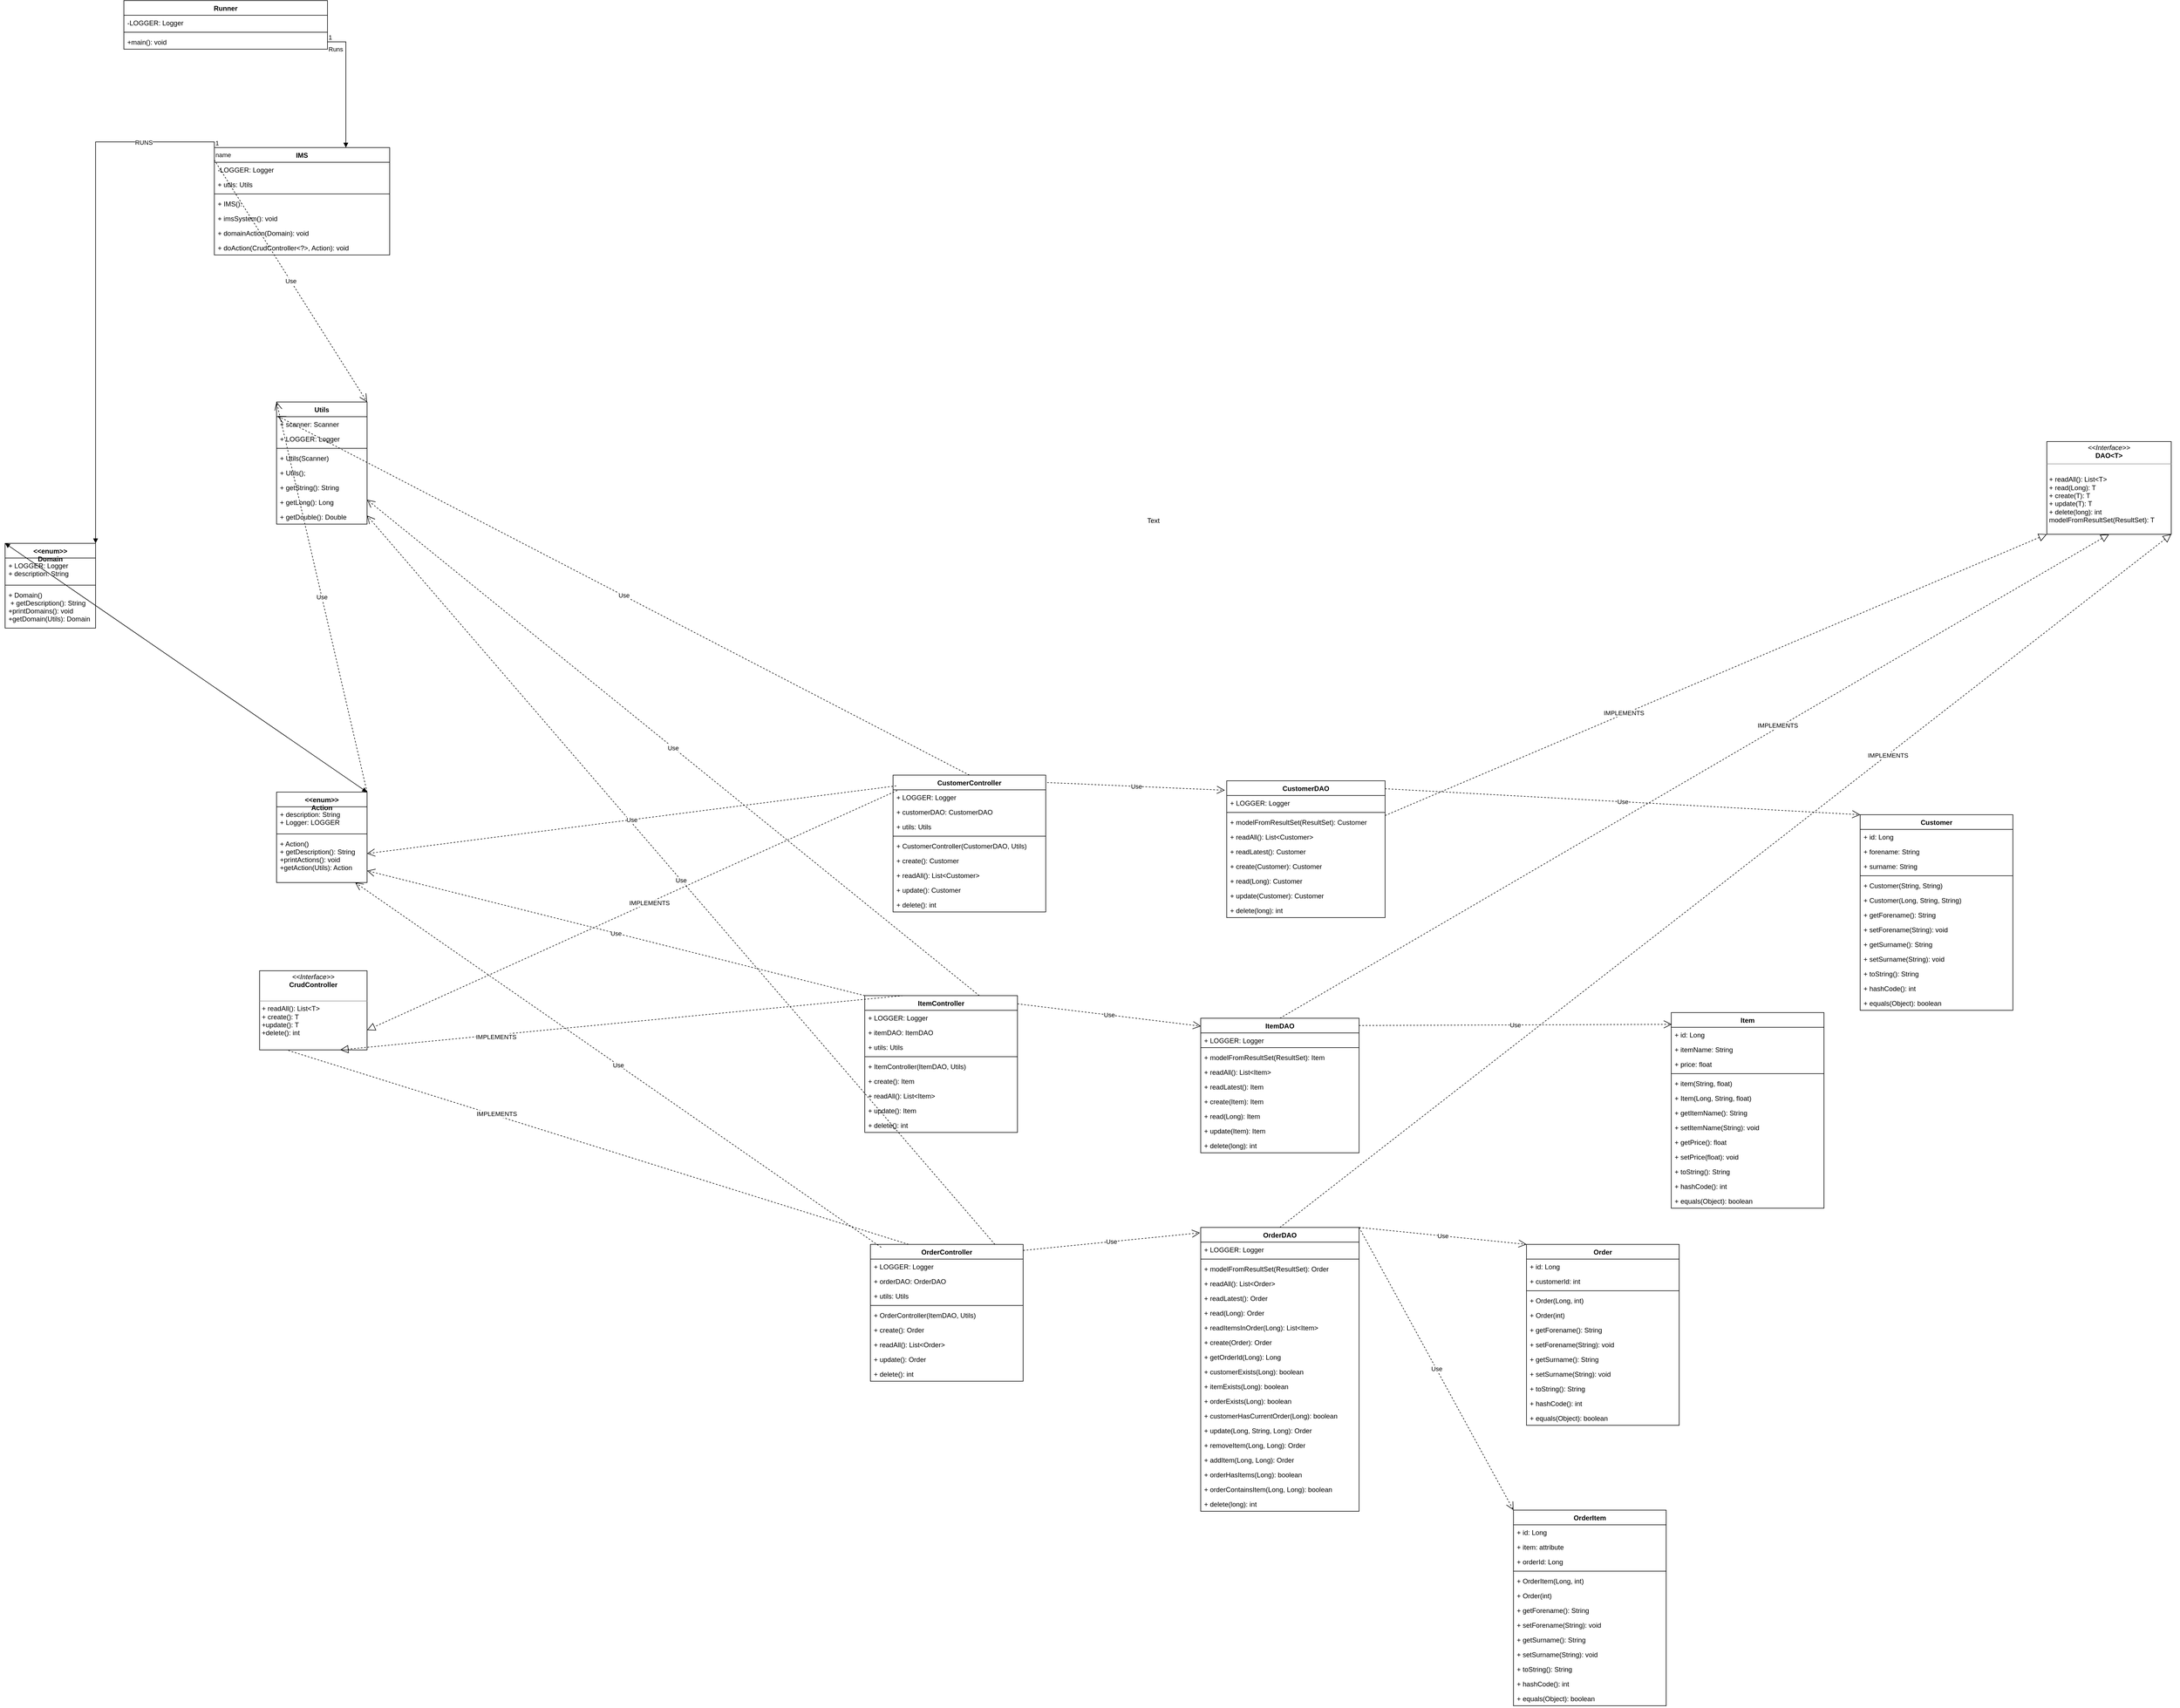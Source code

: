<mxfile version="20.0.4" type="device"><diagram id="0-y40A-VUY1XOdscgsRL" name="Page-1"><mxGraphModel dx="7591" dy="3469" grid="1" gridSize="10" guides="1" tooltips="1" connect="1" arrows="1" fold="1" page="1" pageScale="1" pageWidth="827" pageHeight="1169" math="0" shadow="0"><root><mxCell id="0"/><mxCell id="1" parent="0"/><mxCell id="KOtvwJrzKdhhuc728I9v-1" value="Runner" style="swimlane;fontStyle=1;align=center;verticalAlign=top;childLayout=stackLayout;horizontal=1;startSize=26;horizontalStack=0;resizeParent=1;resizeParentMax=0;resizeLast=0;collapsible=1;marginBottom=0;" parent="1" vertex="1"><mxGeometry x="-1630" y="-980" width="360" height="86" as="geometry"/></mxCell><mxCell id="KOtvwJrzKdhhuc728I9v-2" value="-LOGGER: Logger" style="text;strokeColor=none;fillColor=none;align=left;verticalAlign=top;spacingLeft=4;spacingRight=4;overflow=hidden;rotatable=0;points=[[0,0.5],[1,0.5]];portConstraint=eastwest;" parent="KOtvwJrzKdhhuc728I9v-1" vertex="1"><mxGeometry y="26" width="360" height="26" as="geometry"/></mxCell><mxCell id="KOtvwJrzKdhhuc728I9v-3" value="" style="line;strokeWidth=1;fillColor=none;align=left;verticalAlign=middle;spacingTop=-1;spacingLeft=3;spacingRight=3;rotatable=0;labelPosition=right;points=[];portConstraint=eastwest;" parent="KOtvwJrzKdhhuc728I9v-1" vertex="1"><mxGeometry y="52" width="360" height="8" as="geometry"/></mxCell><mxCell id="KOtvwJrzKdhhuc728I9v-4" value="+main(): void" style="text;strokeColor=none;fillColor=none;align=left;verticalAlign=top;spacingLeft=4;spacingRight=4;overflow=hidden;rotatable=0;points=[[0,0.5],[1,0.5]];portConstraint=eastwest;" parent="KOtvwJrzKdhhuc728I9v-1" vertex="1"><mxGeometry y="60" width="360" height="26" as="geometry"/></mxCell><mxCell id="KOtvwJrzKdhhuc728I9v-5" value="IMS" style="swimlane;fontStyle=1;align=center;verticalAlign=top;childLayout=stackLayout;horizontal=1;startSize=26;horizontalStack=0;resizeParent=1;resizeParentMax=0;resizeLast=0;collapsible=1;marginBottom=0;" parent="1" vertex="1"><mxGeometry x="-1470" y="-720" width="310" height="190" as="geometry"/></mxCell><mxCell id="KOtvwJrzKdhhuc728I9v-6" value="-LOGGER: Logger" style="text;strokeColor=none;fillColor=none;align=left;verticalAlign=top;spacingLeft=4;spacingRight=4;overflow=hidden;rotatable=0;points=[[0,0.5],[1,0.5]];portConstraint=eastwest;" parent="KOtvwJrzKdhhuc728I9v-5" vertex="1"><mxGeometry y="26" width="310" height="26" as="geometry"/></mxCell><mxCell id="KOtvwJrzKdhhuc728I9v-13" value="+ utils: Utils" style="text;strokeColor=none;fillColor=none;align=left;verticalAlign=top;spacingLeft=4;spacingRight=4;overflow=hidden;rotatable=0;points=[[0,0.5],[1,0.5]];portConstraint=eastwest;" parent="KOtvwJrzKdhhuc728I9v-5" vertex="1"><mxGeometry y="52" width="310" height="26" as="geometry"/></mxCell><mxCell id="KOtvwJrzKdhhuc728I9v-7" value="" style="line;strokeWidth=1;fillColor=none;align=left;verticalAlign=middle;spacingTop=-1;spacingLeft=3;spacingRight=3;rotatable=0;labelPosition=right;points=[];portConstraint=eastwest;" parent="KOtvwJrzKdhhuc728I9v-5" vertex="1"><mxGeometry y="78" width="310" height="8" as="geometry"/></mxCell><mxCell id="KOtvwJrzKdhhuc728I9v-8" value="+ IMS():" style="text;strokeColor=none;fillColor=none;align=left;verticalAlign=top;spacingLeft=4;spacingRight=4;overflow=hidden;rotatable=0;points=[[0,0.5],[1,0.5]];portConstraint=eastwest;" parent="KOtvwJrzKdhhuc728I9v-5" vertex="1"><mxGeometry y="86" width="310" height="26" as="geometry"/></mxCell><mxCell id="KOtvwJrzKdhhuc728I9v-16" value="+ imsSystem(): void" style="text;strokeColor=none;fillColor=none;align=left;verticalAlign=top;spacingLeft=4;spacingRight=4;overflow=hidden;rotatable=0;points=[[0,0.5],[1,0.5]];portConstraint=eastwest;" parent="KOtvwJrzKdhhuc728I9v-5" vertex="1"><mxGeometry y="112" width="310" height="26" as="geometry"/></mxCell><mxCell id="KOtvwJrzKdhhuc728I9v-37" value="+ domainAction(Domain): void" style="text;strokeColor=none;fillColor=none;align=left;verticalAlign=top;spacingLeft=4;spacingRight=4;overflow=hidden;rotatable=0;points=[[0,0.5],[1,0.5]];portConstraint=eastwest;" parent="KOtvwJrzKdhhuc728I9v-5" vertex="1"><mxGeometry y="138" width="310" height="26" as="geometry"/></mxCell><mxCell id="KOtvwJrzKdhhuc728I9v-15" value="+ doAction(CrudController&lt;?&gt;, Action): void" style="text;strokeColor=none;fillColor=none;align=left;verticalAlign=top;spacingLeft=4;spacingRight=4;overflow=hidden;rotatable=0;points=[[0,0.5],[1,0.5]];portConstraint=eastwest;" parent="KOtvwJrzKdhhuc728I9v-5" vertex="1"><mxGeometry y="164" width="310" height="26" as="geometry"/></mxCell><mxCell id="KOtvwJrzKdhhuc728I9v-33" value="Utils" style="swimlane;fontStyle=1;align=center;verticalAlign=top;childLayout=stackLayout;horizontal=1;startSize=26;horizontalStack=0;resizeParent=1;resizeParentMax=0;resizeLast=0;collapsible=1;marginBottom=0;" parent="1" vertex="1"><mxGeometry x="-1360" y="-270" width="160" height="216" as="geometry"/></mxCell><mxCell id="KOtvwJrzKdhhuc728I9v-113" value="+ scanner: Scanner" style="text;strokeColor=none;fillColor=none;align=left;verticalAlign=top;spacingLeft=4;spacingRight=4;overflow=hidden;rotatable=0;points=[[0,0.5],[1,0.5]];portConstraint=eastwest;" parent="KOtvwJrzKdhhuc728I9v-33" vertex="1"><mxGeometry y="26" width="160" height="26" as="geometry"/></mxCell><mxCell id="KOtvwJrzKdhhuc728I9v-34" value="+ LOGGER: Logger" style="text;strokeColor=none;fillColor=none;align=left;verticalAlign=top;spacingLeft=4;spacingRight=4;overflow=hidden;rotatable=0;points=[[0,0.5],[1,0.5]];portConstraint=eastwest;" parent="KOtvwJrzKdhhuc728I9v-33" vertex="1"><mxGeometry y="52" width="160" height="26" as="geometry"/></mxCell><mxCell id="KOtvwJrzKdhhuc728I9v-35" value="" style="line;strokeWidth=1;fillColor=none;align=left;verticalAlign=middle;spacingTop=-1;spacingLeft=3;spacingRight=3;rotatable=0;labelPosition=right;points=[];portConstraint=eastwest;" parent="KOtvwJrzKdhhuc728I9v-33" vertex="1"><mxGeometry y="78" width="160" height="8" as="geometry"/></mxCell><mxCell id="KOtvwJrzKdhhuc728I9v-36" value="+ Utils(Scanner)" style="text;strokeColor=none;fillColor=none;align=left;verticalAlign=top;spacingLeft=4;spacingRight=4;overflow=hidden;rotatable=0;points=[[0,0.5],[1,0.5]];portConstraint=eastwest;" parent="KOtvwJrzKdhhuc728I9v-33" vertex="1"><mxGeometry y="86" width="160" height="26" as="geometry"/></mxCell><mxCell id="KOtvwJrzKdhhuc728I9v-114" value="+ Utils();" style="text;strokeColor=none;fillColor=none;align=left;verticalAlign=top;spacingLeft=4;spacingRight=4;overflow=hidden;rotatable=0;points=[[0,0.5],[1,0.5]];portConstraint=eastwest;" parent="KOtvwJrzKdhhuc728I9v-33" vertex="1"><mxGeometry y="112" width="160" height="26" as="geometry"/></mxCell><mxCell id="KOtvwJrzKdhhuc728I9v-116" value="+ getString(): String" style="text;strokeColor=none;fillColor=none;align=left;verticalAlign=top;spacingLeft=4;spacingRight=4;overflow=hidden;rotatable=0;points=[[0,0.5],[1,0.5]];portConstraint=eastwest;" parent="KOtvwJrzKdhhuc728I9v-33" vertex="1"><mxGeometry y="138" width="160" height="26" as="geometry"/></mxCell><mxCell id="KOtvwJrzKdhhuc728I9v-115" value="+ getLong(): Long" style="text;strokeColor=none;fillColor=none;align=left;verticalAlign=top;spacingLeft=4;spacingRight=4;overflow=hidden;rotatable=0;points=[[0,0.5],[1,0.5]];portConstraint=eastwest;" parent="KOtvwJrzKdhhuc728I9v-33" vertex="1"><mxGeometry y="164" width="160" height="26" as="geometry"/></mxCell><mxCell id="KOtvwJrzKdhhuc728I9v-117" value="+ getDouble(): Double" style="text;strokeColor=none;fillColor=none;align=left;verticalAlign=top;spacingLeft=4;spacingRight=4;overflow=hidden;rotatable=0;points=[[0,0.5],[1,0.5]];portConstraint=eastwest;" parent="KOtvwJrzKdhhuc728I9v-33" vertex="1"><mxGeometry y="190" width="160" height="26" as="geometry"/></mxCell><mxCell id="KOtvwJrzKdhhuc728I9v-43" value="&lt;p style=&quot;margin:0px;margin-top:4px;text-align:center;&quot;&gt;&lt;i&gt;&amp;lt;&amp;lt;Interface&amp;gt;&amp;gt;&lt;/i&gt;&lt;br&gt;&lt;b&gt;CrudController&lt;/b&gt;&lt;/p&gt;&lt;p style=&quot;margin:0px;margin-left:4px;&quot;&gt;&lt;br&gt;&lt;/p&gt;&lt;hr size=&quot;1&quot;&gt;&lt;p style=&quot;margin:0px;margin-left:4px;&quot;&gt;+ readAll(): List&amp;lt;T&amp;gt;&lt;br&gt;+ create(): T&lt;/p&gt;&lt;p style=&quot;margin:0px;margin-left:4px;&quot;&gt;+update(): T&lt;/p&gt;&lt;p style=&quot;margin:0px;margin-left:4px;&quot;&gt;+delete(): int&lt;/p&gt;" style="verticalAlign=top;align=left;overflow=fill;fontSize=12;fontFamily=Helvetica;html=1;" parent="1" vertex="1"><mxGeometry x="-1390" y="736" width="190" height="140" as="geometry"/></mxCell><mxCell id="KOtvwJrzKdhhuc728I9v-46" value="CustomerDAO" style="swimlane;fontStyle=1;align=center;verticalAlign=top;childLayout=stackLayout;horizontal=1;startSize=26;horizontalStack=0;resizeParent=1;resizeParentMax=0;resizeLast=0;collapsible=1;marginBottom=0;" parent="1" vertex="1"><mxGeometry x="320" y="400" width="280" height="242" as="geometry"/></mxCell><mxCell id="KOtvwJrzKdhhuc728I9v-47" value="+ LOGGER: Logger" style="text;strokeColor=none;fillColor=none;align=left;verticalAlign=top;spacingLeft=4;spacingRight=4;overflow=hidden;rotatable=0;points=[[0,0.5],[1,0.5]];portConstraint=eastwest;" parent="KOtvwJrzKdhhuc728I9v-46" vertex="1"><mxGeometry y="26" width="280" height="26" as="geometry"/></mxCell><mxCell id="KOtvwJrzKdhhuc728I9v-48" value="" style="line;strokeWidth=1;fillColor=none;align=left;verticalAlign=middle;spacingTop=-1;spacingLeft=3;spacingRight=3;rotatable=0;labelPosition=right;points=[];portConstraint=eastwest;" parent="KOtvwJrzKdhhuc728I9v-46" vertex="1"><mxGeometry y="52" width="280" height="8" as="geometry"/></mxCell><mxCell id="KOtvwJrzKdhhuc728I9v-49" value="+ modelFromResultSet(ResultSet): Customer" style="text;strokeColor=none;fillColor=none;align=left;verticalAlign=top;spacingLeft=4;spacingRight=4;overflow=hidden;rotatable=0;points=[[0,0.5],[1,0.5]];portConstraint=eastwest;" parent="KOtvwJrzKdhhuc728I9v-46" vertex="1"><mxGeometry y="60" width="280" height="26" as="geometry"/></mxCell><mxCell id="KOtvwJrzKdhhuc728I9v-84" value="+ readAll(): List&lt;Customer&gt;" style="text;strokeColor=none;fillColor=none;align=left;verticalAlign=top;spacingLeft=4;spacingRight=4;overflow=hidden;rotatable=0;points=[[0,0.5],[1,0.5]];portConstraint=eastwest;" parent="KOtvwJrzKdhhuc728I9v-46" vertex="1"><mxGeometry y="86" width="280" height="26" as="geometry"/></mxCell><mxCell id="KOtvwJrzKdhhuc728I9v-85" value="+ readLatest(): Customer" style="text;strokeColor=none;fillColor=none;align=left;verticalAlign=top;spacingLeft=4;spacingRight=4;overflow=hidden;rotatable=0;points=[[0,0.5],[1,0.5]];portConstraint=eastwest;" parent="KOtvwJrzKdhhuc728I9v-46" vertex="1"><mxGeometry y="112" width="280" height="26" as="geometry"/></mxCell><mxCell id="KOtvwJrzKdhhuc728I9v-86" value="+ create(Customer): Customer" style="text;strokeColor=none;fillColor=none;align=left;verticalAlign=top;spacingLeft=4;spacingRight=4;overflow=hidden;rotatable=0;points=[[0,0.5],[1,0.5]];portConstraint=eastwest;" parent="KOtvwJrzKdhhuc728I9v-46" vertex="1"><mxGeometry y="138" width="280" height="26" as="geometry"/></mxCell><mxCell id="KOtvwJrzKdhhuc728I9v-87" value="+ read(Long): Customer" style="text;strokeColor=none;fillColor=none;align=left;verticalAlign=top;spacingLeft=4;spacingRight=4;overflow=hidden;rotatable=0;points=[[0,0.5],[1,0.5]];portConstraint=eastwest;" parent="KOtvwJrzKdhhuc728I9v-46" vertex="1"><mxGeometry y="164" width="280" height="26" as="geometry"/></mxCell><mxCell id="KOtvwJrzKdhhuc728I9v-88" value="+ update(Customer): Customer" style="text;strokeColor=none;fillColor=none;align=left;verticalAlign=top;spacingLeft=4;spacingRight=4;overflow=hidden;rotatable=0;points=[[0,0.5],[1,0.5]];portConstraint=eastwest;" parent="KOtvwJrzKdhhuc728I9v-46" vertex="1"><mxGeometry y="190" width="280" height="26" as="geometry"/></mxCell><mxCell id="KOtvwJrzKdhhuc728I9v-89" value="+ delete(long): int" style="text;strokeColor=none;fillColor=none;align=left;verticalAlign=top;spacingLeft=4;spacingRight=4;overflow=hidden;rotatable=0;points=[[0,0.5],[1,0.5]];portConstraint=eastwest;" parent="KOtvwJrzKdhhuc728I9v-46" vertex="1"><mxGeometry y="216" width="280" height="26" as="geometry"/></mxCell><mxCell id="KOtvwJrzKdhhuc728I9v-61" value="ItemController" style="swimlane;fontStyle=1;align=center;verticalAlign=top;childLayout=stackLayout;horizontal=1;startSize=26;horizontalStack=0;resizeParent=1;resizeParentMax=0;resizeLast=0;collapsible=1;marginBottom=0;" parent="1" vertex="1"><mxGeometry x="-320" y="780" width="270" height="242" as="geometry"/></mxCell><mxCell id="KOtvwJrzKdhhuc728I9v-62" value="+ LOGGER: Logger" style="text;strokeColor=none;fillColor=none;align=left;verticalAlign=top;spacingLeft=4;spacingRight=4;overflow=hidden;rotatable=0;points=[[0,0.5],[1,0.5]];portConstraint=eastwest;" parent="KOtvwJrzKdhhuc728I9v-61" vertex="1"><mxGeometry y="26" width="270" height="26" as="geometry"/></mxCell><mxCell id="KOtvwJrzKdhhuc728I9v-63" value="+ itemDAO: ItemDAO" style="text;strokeColor=none;fillColor=none;align=left;verticalAlign=top;spacingLeft=4;spacingRight=4;overflow=hidden;rotatable=0;points=[[0,0.5],[1,0.5]];portConstraint=eastwest;" parent="KOtvwJrzKdhhuc728I9v-61" vertex="1"><mxGeometry y="52" width="270" height="26" as="geometry"/></mxCell><mxCell id="KOtvwJrzKdhhuc728I9v-64" value="+ utils: Utils" style="text;strokeColor=none;fillColor=none;align=left;verticalAlign=top;spacingLeft=4;spacingRight=4;overflow=hidden;rotatable=0;points=[[0,0.5],[1,0.5]];portConstraint=eastwest;" parent="KOtvwJrzKdhhuc728I9v-61" vertex="1"><mxGeometry y="78" width="270" height="26" as="geometry"/></mxCell><mxCell id="KOtvwJrzKdhhuc728I9v-65" value="" style="line;strokeWidth=1;fillColor=none;align=left;verticalAlign=middle;spacingTop=-1;spacingLeft=3;spacingRight=3;rotatable=0;labelPosition=right;points=[];portConstraint=eastwest;" parent="KOtvwJrzKdhhuc728I9v-61" vertex="1"><mxGeometry y="104" width="270" height="8" as="geometry"/></mxCell><mxCell id="KOtvwJrzKdhhuc728I9v-66" value="+ ItemController(ItemDAO, Utils)" style="text;strokeColor=none;fillColor=none;align=left;verticalAlign=top;spacingLeft=4;spacingRight=4;overflow=hidden;rotatable=0;points=[[0,0.5],[1,0.5]];portConstraint=eastwest;" parent="KOtvwJrzKdhhuc728I9v-61" vertex="1"><mxGeometry y="112" width="270" height="26" as="geometry"/></mxCell><mxCell id="KOtvwJrzKdhhuc728I9v-67" value="+ create(): Item" style="text;strokeColor=none;fillColor=none;align=left;verticalAlign=top;spacingLeft=4;spacingRight=4;overflow=hidden;rotatable=0;points=[[0,0.5],[1,0.5]];portConstraint=eastwest;" parent="KOtvwJrzKdhhuc728I9v-61" vertex="1"><mxGeometry y="138" width="270" height="26" as="geometry"/></mxCell><mxCell id="KOtvwJrzKdhhuc728I9v-68" value="+ readAll(): List&lt;Item&gt;" style="text;strokeColor=none;fillColor=none;align=left;verticalAlign=top;spacingLeft=4;spacingRight=4;overflow=hidden;rotatable=0;points=[[0,0.5],[1,0.5]];portConstraint=eastwest;" parent="KOtvwJrzKdhhuc728I9v-61" vertex="1"><mxGeometry y="164" width="270" height="26" as="geometry"/></mxCell><mxCell id="KOtvwJrzKdhhuc728I9v-69" value="+ update(): Item" style="text;strokeColor=none;fillColor=none;align=left;verticalAlign=top;spacingLeft=4;spacingRight=4;overflow=hidden;rotatable=0;points=[[0,0.5],[1,0.5]];portConstraint=eastwest;" parent="KOtvwJrzKdhhuc728I9v-61" vertex="1"><mxGeometry y="190" width="270" height="26" as="geometry"/></mxCell><mxCell id="KOtvwJrzKdhhuc728I9v-70" value="+ delete(): int" style="text;strokeColor=none;fillColor=none;align=left;verticalAlign=top;spacingLeft=4;spacingRight=4;overflow=hidden;rotatable=0;points=[[0,0.5],[1,0.5]];portConstraint=eastwest;" parent="KOtvwJrzKdhhuc728I9v-61" vertex="1"><mxGeometry y="216" width="270" height="26" as="geometry"/></mxCell><mxCell id="KOtvwJrzKdhhuc728I9v-71" value="" style="endArrow=block;dashed=1;endFill=0;endSize=12;html=1;rounded=0;exitX=0.25;exitY=0;exitDx=0;exitDy=0;entryX=0.75;entryY=1;entryDx=0;entryDy=0;" parent="1" source="KOtvwJrzKdhhuc728I9v-61" target="KOtvwJrzKdhhuc728I9v-43" edge="1"><mxGeometry width="160" relative="1" as="geometry"><mxPoint x="1035.76" y="550.064" as="sourcePoint"/><mxPoint x="1019.54" y="300" as="targetPoint"/></mxGeometry></mxCell><mxCell id="WYOB8avxPQhsdFoCDU3s-19" value="IMPLEMENTS" style="edgeLabel;html=1;align=center;verticalAlign=middle;resizable=0;points=[];" parent="KOtvwJrzKdhhuc728I9v-71" vertex="1" connectable="0"><mxGeometry x="0.448" y="3" relative="1" as="geometry"><mxPoint as="offset"/></mxGeometry></mxCell><mxCell id="KOtvwJrzKdhhuc728I9v-72" value="OrderController" style="swimlane;fontStyle=1;align=center;verticalAlign=top;childLayout=stackLayout;horizontal=1;startSize=26;horizontalStack=0;resizeParent=1;resizeParentMax=0;resizeLast=0;collapsible=1;marginBottom=0;" parent="1" vertex="1"><mxGeometry x="-310" y="1220" width="270" height="242" as="geometry"/></mxCell><mxCell id="KOtvwJrzKdhhuc728I9v-73" value="+ LOGGER: Logger" style="text;strokeColor=none;fillColor=none;align=left;verticalAlign=top;spacingLeft=4;spacingRight=4;overflow=hidden;rotatable=0;points=[[0,0.5],[1,0.5]];portConstraint=eastwest;" parent="KOtvwJrzKdhhuc728I9v-72" vertex="1"><mxGeometry y="26" width="270" height="26" as="geometry"/></mxCell><mxCell id="KOtvwJrzKdhhuc728I9v-74" value="+ orderDAO: OrderDAO" style="text;strokeColor=none;fillColor=none;align=left;verticalAlign=top;spacingLeft=4;spacingRight=4;overflow=hidden;rotatable=0;points=[[0,0.5],[1,0.5]];portConstraint=eastwest;" parent="KOtvwJrzKdhhuc728I9v-72" vertex="1"><mxGeometry y="52" width="270" height="26" as="geometry"/></mxCell><mxCell id="KOtvwJrzKdhhuc728I9v-75" value="+ utils: Utils" style="text;strokeColor=none;fillColor=none;align=left;verticalAlign=top;spacingLeft=4;spacingRight=4;overflow=hidden;rotatable=0;points=[[0,0.5],[1,0.5]];portConstraint=eastwest;" parent="KOtvwJrzKdhhuc728I9v-72" vertex="1"><mxGeometry y="78" width="270" height="26" as="geometry"/></mxCell><mxCell id="KOtvwJrzKdhhuc728I9v-76" value="" style="line;strokeWidth=1;fillColor=none;align=left;verticalAlign=middle;spacingTop=-1;spacingLeft=3;spacingRight=3;rotatable=0;labelPosition=right;points=[];portConstraint=eastwest;" parent="KOtvwJrzKdhhuc728I9v-72" vertex="1"><mxGeometry y="104" width="270" height="8" as="geometry"/></mxCell><mxCell id="KOtvwJrzKdhhuc728I9v-77" value="+ OrderController(ItemDAO, Utils)" style="text;strokeColor=none;fillColor=none;align=left;verticalAlign=top;spacingLeft=4;spacingRight=4;overflow=hidden;rotatable=0;points=[[0,0.5],[1,0.5]];portConstraint=eastwest;" parent="KOtvwJrzKdhhuc728I9v-72" vertex="1"><mxGeometry y="112" width="270" height="26" as="geometry"/></mxCell><mxCell id="KOtvwJrzKdhhuc728I9v-78" value="+ create(): Order" style="text;strokeColor=none;fillColor=none;align=left;verticalAlign=top;spacingLeft=4;spacingRight=4;overflow=hidden;rotatable=0;points=[[0,0.5],[1,0.5]];portConstraint=eastwest;" parent="KOtvwJrzKdhhuc728I9v-72" vertex="1"><mxGeometry y="138" width="270" height="26" as="geometry"/></mxCell><mxCell id="KOtvwJrzKdhhuc728I9v-79" value="+ readAll(): List&lt;Order&gt;" style="text;strokeColor=none;fillColor=none;align=left;verticalAlign=top;spacingLeft=4;spacingRight=4;overflow=hidden;rotatable=0;points=[[0,0.5],[1,0.5]];portConstraint=eastwest;" parent="KOtvwJrzKdhhuc728I9v-72" vertex="1"><mxGeometry y="164" width="270" height="26" as="geometry"/></mxCell><mxCell id="KOtvwJrzKdhhuc728I9v-80" value="+ update(): Order" style="text;strokeColor=none;fillColor=none;align=left;verticalAlign=top;spacingLeft=4;spacingRight=4;overflow=hidden;rotatable=0;points=[[0,0.5],[1,0.5]];portConstraint=eastwest;" parent="KOtvwJrzKdhhuc728I9v-72" vertex="1"><mxGeometry y="190" width="270" height="26" as="geometry"/></mxCell><mxCell id="KOtvwJrzKdhhuc728I9v-81" value="+ delete(): int" style="text;strokeColor=none;fillColor=none;align=left;verticalAlign=top;spacingLeft=4;spacingRight=4;overflow=hidden;rotatable=0;points=[[0,0.5],[1,0.5]];portConstraint=eastwest;" parent="KOtvwJrzKdhhuc728I9v-72" vertex="1"><mxGeometry y="216" width="270" height="26" as="geometry"/></mxCell><mxCell id="KOtvwJrzKdhhuc728I9v-82" value="IMPLEMENTS" style="endArrow=block;dashed=1;endFill=0;endSize=12;html=1;rounded=0;exitX=0.25;exitY=0;exitDx=0;exitDy=0;entryX=1;entryY=0.75;entryDx=0;entryDy=0;startArrow=none;" parent="1" source="KOtvwJrzKdhhuc728I9v-25" target="KOtvwJrzKdhhuc728I9v-43" edge="1"><mxGeometry width="160" relative="1" as="geometry"><mxPoint x="1147.5" y="570" as="sourcePoint"/><mxPoint x="1142.5" y="426" as="targetPoint"/></mxGeometry></mxCell><mxCell id="KOtvwJrzKdhhuc728I9v-83" value="&lt;p style=&quot;margin:0px;margin-top:4px;text-align:center;&quot;&gt;&lt;i&gt;&amp;lt;&amp;lt;Interface&amp;gt;&amp;gt;&lt;/i&gt;&lt;br&gt;&lt;b&gt;DAO&amp;lt;T&amp;gt;&lt;/b&gt;&lt;/p&gt;&lt;hr size=&quot;1&quot;&gt;&lt;p style=&quot;margin:0px;margin-left:4px;&quot;&gt;&lt;br&gt;&lt;/p&gt;&lt;p style=&quot;margin:0px;margin-left:4px;&quot;&gt;+ readAll(): List&amp;lt;T&amp;gt;&lt;/p&gt;&lt;p style=&quot;margin:0px;margin-left:4px;&quot;&gt;+ read(Long): T&lt;br&gt;+ create(T): T&lt;/p&gt;&lt;p style=&quot;margin:0px;margin-left:4px;&quot;&gt;+ update(T): T&lt;/p&gt;&lt;p style=&quot;margin:0px;margin-left:4px;&quot;&gt;+ delete(long): int&lt;/p&gt;&lt;p style=&quot;margin:0px;margin-left:4px;&quot;&gt;modelFromResultSet(ResultSet): T&lt;/p&gt;" style="verticalAlign=top;align=left;overflow=fill;fontSize=12;fontFamily=Helvetica;html=1;" parent="1" vertex="1"><mxGeometry x="1770" y="-200" width="220" height="164" as="geometry"/></mxCell><mxCell id="KOtvwJrzKdhhuc728I9v-90" value="OrderDAO" style="swimlane;fontStyle=1;align=center;verticalAlign=top;childLayout=stackLayout;horizontal=1;startSize=26;horizontalStack=0;resizeParent=1;resizeParentMax=0;resizeLast=0;collapsible=1;marginBottom=0;" parent="1" vertex="1"><mxGeometry x="274" y="1190" width="280" height="502" as="geometry"/></mxCell><mxCell id="KOtvwJrzKdhhuc728I9v-91" value="+ LOGGER: Logger" style="text;strokeColor=none;fillColor=none;align=left;verticalAlign=top;spacingLeft=4;spacingRight=4;overflow=hidden;rotatable=0;points=[[0,0.5],[1,0.5]];portConstraint=eastwest;" parent="KOtvwJrzKdhhuc728I9v-90" vertex="1"><mxGeometry y="26" width="280" height="26" as="geometry"/></mxCell><mxCell id="KOtvwJrzKdhhuc728I9v-92" value="" style="line;strokeWidth=1;fillColor=none;align=left;verticalAlign=middle;spacingTop=-1;spacingLeft=3;spacingRight=3;rotatable=0;labelPosition=right;points=[];portConstraint=eastwest;" parent="KOtvwJrzKdhhuc728I9v-90" vertex="1"><mxGeometry y="52" width="280" height="8" as="geometry"/></mxCell><mxCell id="KOtvwJrzKdhhuc728I9v-93" value="+ modelFromResultSet(ResultSet): Order" style="text;strokeColor=none;fillColor=none;align=left;verticalAlign=top;spacingLeft=4;spacingRight=4;overflow=hidden;rotatable=0;points=[[0,0.5],[1,0.5]];portConstraint=eastwest;" parent="KOtvwJrzKdhhuc728I9v-90" vertex="1"><mxGeometry y="60" width="280" height="26" as="geometry"/></mxCell><mxCell id="KOtvwJrzKdhhuc728I9v-94" value="+ readAll(): List&lt;Order&gt;" style="text;strokeColor=none;fillColor=none;align=left;verticalAlign=top;spacingLeft=4;spacingRight=4;overflow=hidden;rotatable=0;points=[[0,0.5],[1,0.5]];portConstraint=eastwest;" parent="KOtvwJrzKdhhuc728I9v-90" vertex="1"><mxGeometry y="86" width="280" height="26" as="geometry"/></mxCell><mxCell id="KOtvwJrzKdhhuc728I9v-95" value="+ readLatest(): Order" style="text;strokeColor=none;fillColor=none;align=left;verticalAlign=top;spacingLeft=4;spacingRight=4;overflow=hidden;rotatable=0;points=[[0,0.5],[1,0.5]];portConstraint=eastwest;" parent="KOtvwJrzKdhhuc728I9v-90" vertex="1"><mxGeometry y="112" width="280" height="26" as="geometry"/></mxCell><mxCell id="KOtvwJrzKdhhuc728I9v-97" value="+ read(Long): Order" style="text;strokeColor=none;fillColor=none;align=left;verticalAlign=top;spacingLeft=4;spacingRight=4;overflow=hidden;rotatable=0;points=[[0,0.5],[1,0.5]];portConstraint=eastwest;" parent="KOtvwJrzKdhhuc728I9v-90" vertex="1"><mxGeometry y="138" width="280" height="26" as="geometry"/></mxCell><mxCell id="WYOB8avxPQhsdFoCDU3s-1" value="+ readItemsInOrder(Long): List&lt;Item&gt;" style="text;strokeColor=none;fillColor=none;align=left;verticalAlign=top;spacingLeft=4;spacingRight=4;overflow=hidden;rotatable=0;points=[[0,0.5],[1,0.5]];portConstraint=eastwest;" parent="KOtvwJrzKdhhuc728I9v-90" vertex="1"><mxGeometry y="164" width="280" height="26" as="geometry"/></mxCell><mxCell id="KOtvwJrzKdhhuc728I9v-96" value="+ create(Order): Order" style="text;strokeColor=none;fillColor=none;align=left;verticalAlign=top;spacingLeft=4;spacingRight=4;overflow=hidden;rotatable=0;points=[[0,0.5],[1,0.5]];portConstraint=eastwest;" parent="KOtvwJrzKdhhuc728I9v-90" vertex="1"><mxGeometry y="190" width="280" height="26" as="geometry"/></mxCell><mxCell id="WYOB8avxPQhsdFoCDU3s-2" value="+ getOrderId(Long): Long" style="text;strokeColor=none;fillColor=none;align=left;verticalAlign=top;spacingLeft=4;spacingRight=4;overflow=hidden;rotatable=0;points=[[0,0.5],[1,0.5]];portConstraint=eastwest;" parent="KOtvwJrzKdhhuc728I9v-90" vertex="1"><mxGeometry y="216" width="280" height="26" as="geometry"/></mxCell><mxCell id="WYOB8avxPQhsdFoCDU3s-3" value="+ customerExists(Long): boolean" style="text;strokeColor=none;fillColor=none;align=left;verticalAlign=top;spacingLeft=4;spacingRight=4;overflow=hidden;rotatable=0;points=[[0,0.5],[1,0.5]];portConstraint=eastwest;" parent="KOtvwJrzKdhhuc728I9v-90" vertex="1"><mxGeometry y="242" width="280" height="26" as="geometry"/></mxCell><mxCell id="WYOB8avxPQhsdFoCDU3s-4" value="+ itemExists(Long): boolean" style="text;strokeColor=none;fillColor=none;align=left;verticalAlign=top;spacingLeft=4;spacingRight=4;overflow=hidden;rotatable=0;points=[[0,0.5],[1,0.5]];portConstraint=eastwest;" parent="KOtvwJrzKdhhuc728I9v-90" vertex="1"><mxGeometry y="268" width="280" height="26" as="geometry"/></mxCell><mxCell id="WYOB8avxPQhsdFoCDU3s-5" value="+ orderExists(Long): boolean" style="text;strokeColor=none;fillColor=none;align=left;verticalAlign=top;spacingLeft=4;spacingRight=4;overflow=hidden;rotatable=0;points=[[0,0.5],[1,0.5]];portConstraint=eastwest;" parent="KOtvwJrzKdhhuc728I9v-90" vertex="1"><mxGeometry y="294" width="280" height="26" as="geometry"/></mxCell><mxCell id="WYOB8avxPQhsdFoCDU3s-6" value="+ customerHasCurrentOrder(Long): boolean" style="text;strokeColor=none;fillColor=none;align=left;verticalAlign=top;spacingLeft=4;spacingRight=4;overflow=hidden;rotatable=0;points=[[0,0.5],[1,0.5]];portConstraint=eastwest;" parent="KOtvwJrzKdhhuc728I9v-90" vertex="1"><mxGeometry y="320" width="280" height="26" as="geometry"/></mxCell><mxCell id="KOtvwJrzKdhhuc728I9v-98" value="+ update(Long, String, Long): Order" style="text;strokeColor=none;fillColor=none;align=left;verticalAlign=top;spacingLeft=4;spacingRight=4;overflow=hidden;rotatable=0;points=[[0,0.5],[1,0.5]];portConstraint=eastwest;" parent="KOtvwJrzKdhhuc728I9v-90" vertex="1"><mxGeometry y="346" width="280" height="26" as="geometry"/></mxCell><mxCell id="WYOB8avxPQhsdFoCDU3s-7" value="+ removeItem(Long, Long): Order" style="text;strokeColor=none;fillColor=none;align=left;verticalAlign=top;spacingLeft=4;spacingRight=4;overflow=hidden;rotatable=0;points=[[0,0.5],[1,0.5]];portConstraint=eastwest;" parent="KOtvwJrzKdhhuc728I9v-90" vertex="1"><mxGeometry y="372" width="280" height="26" as="geometry"/></mxCell><mxCell id="WYOB8avxPQhsdFoCDU3s-8" value="+ addItem(Long, Long): Order" style="text;strokeColor=none;fillColor=none;align=left;verticalAlign=top;spacingLeft=4;spacingRight=4;overflow=hidden;rotatable=0;points=[[0,0.5],[1,0.5]];portConstraint=eastwest;" parent="KOtvwJrzKdhhuc728I9v-90" vertex="1"><mxGeometry y="398" width="280" height="26" as="geometry"/></mxCell><mxCell id="WYOB8avxPQhsdFoCDU3s-9" value="+ orderHasItems(Long): boolean" style="text;strokeColor=none;fillColor=none;align=left;verticalAlign=top;spacingLeft=4;spacingRight=4;overflow=hidden;rotatable=0;points=[[0,0.5],[1,0.5]];portConstraint=eastwest;" parent="KOtvwJrzKdhhuc728I9v-90" vertex="1"><mxGeometry y="424" width="280" height="26" as="geometry"/></mxCell><mxCell id="WYOB8avxPQhsdFoCDU3s-10" value="+ orderContainsItem(Long, Long): boolean" style="text;strokeColor=none;fillColor=none;align=left;verticalAlign=top;spacingLeft=4;spacingRight=4;overflow=hidden;rotatable=0;points=[[0,0.5],[1,0.5]];portConstraint=eastwest;" parent="KOtvwJrzKdhhuc728I9v-90" vertex="1"><mxGeometry y="450" width="280" height="26" as="geometry"/></mxCell><mxCell id="KOtvwJrzKdhhuc728I9v-99" value="+ delete(long): int" style="text;strokeColor=none;fillColor=none;align=left;verticalAlign=top;spacingLeft=4;spacingRight=4;overflow=hidden;rotatable=0;points=[[0,0.5],[1,0.5]];portConstraint=eastwest;" parent="KOtvwJrzKdhhuc728I9v-90" vertex="1"><mxGeometry y="476" width="280" height="26" as="geometry"/></mxCell><mxCell id="KOtvwJrzKdhhuc728I9v-100" value="ItemDAO" style="swimlane;fontStyle=1;align=center;verticalAlign=top;childLayout=stackLayout;horizontal=1;startSize=26;horizontalStack=0;resizeParent=1;resizeParentMax=0;resizeLast=0;collapsible=1;marginBottom=0;" parent="1" vertex="1"><mxGeometry x="274" y="820" width="280" height="238" as="geometry"/></mxCell><mxCell id="KOtvwJrzKdhhuc728I9v-101" value="+ LOGGER: Logger" style="text;strokeColor=none;fillColor=none;align=left;verticalAlign=top;spacingLeft=4;spacingRight=4;overflow=hidden;rotatable=0;points=[[0,0.5],[1,0.5]];portConstraint=eastwest;" parent="KOtvwJrzKdhhuc728I9v-100" vertex="1"><mxGeometry y="26" width="280" height="22" as="geometry"/></mxCell><mxCell id="KOtvwJrzKdhhuc728I9v-102" value="" style="line;strokeWidth=1;fillColor=none;align=left;verticalAlign=middle;spacingTop=-1;spacingLeft=3;spacingRight=3;rotatable=0;labelPosition=right;points=[];portConstraint=eastwest;" parent="KOtvwJrzKdhhuc728I9v-100" vertex="1"><mxGeometry y="48" width="280" height="8" as="geometry"/></mxCell><mxCell id="KOtvwJrzKdhhuc728I9v-103" value="+ modelFromResultSet(ResultSet): Item" style="text;strokeColor=none;fillColor=none;align=left;verticalAlign=top;spacingLeft=4;spacingRight=4;overflow=hidden;rotatable=0;points=[[0,0.5],[1,0.5]];portConstraint=eastwest;" parent="KOtvwJrzKdhhuc728I9v-100" vertex="1"><mxGeometry y="56" width="280" height="26" as="geometry"/></mxCell><mxCell id="KOtvwJrzKdhhuc728I9v-104" value="+ readAll(): List&lt;Item&gt;" style="text;strokeColor=none;fillColor=none;align=left;verticalAlign=top;spacingLeft=4;spacingRight=4;overflow=hidden;rotatable=0;points=[[0,0.5],[1,0.5]];portConstraint=eastwest;" parent="KOtvwJrzKdhhuc728I9v-100" vertex="1"><mxGeometry y="82" width="280" height="26" as="geometry"/></mxCell><mxCell id="KOtvwJrzKdhhuc728I9v-105" value="+ readLatest(): Item" style="text;strokeColor=none;fillColor=none;align=left;verticalAlign=top;spacingLeft=4;spacingRight=4;overflow=hidden;rotatable=0;points=[[0,0.5],[1,0.5]];portConstraint=eastwest;" parent="KOtvwJrzKdhhuc728I9v-100" vertex="1"><mxGeometry y="108" width="280" height="26" as="geometry"/></mxCell><mxCell id="KOtvwJrzKdhhuc728I9v-106" value="+ create(Item): Item" style="text;strokeColor=none;fillColor=none;align=left;verticalAlign=top;spacingLeft=4;spacingRight=4;overflow=hidden;rotatable=0;points=[[0,0.5],[1,0.5]];portConstraint=eastwest;" parent="KOtvwJrzKdhhuc728I9v-100" vertex="1"><mxGeometry y="134" width="280" height="26" as="geometry"/></mxCell><mxCell id="KOtvwJrzKdhhuc728I9v-107" value="+ read(Long): Item" style="text;strokeColor=none;fillColor=none;align=left;verticalAlign=top;spacingLeft=4;spacingRight=4;overflow=hidden;rotatable=0;points=[[0,0.5],[1,0.5]];portConstraint=eastwest;" parent="KOtvwJrzKdhhuc728I9v-100" vertex="1"><mxGeometry y="160" width="280" height="26" as="geometry"/></mxCell><mxCell id="KOtvwJrzKdhhuc728I9v-108" value="+ update(Item): Item" style="text;strokeColor=none;fillColor=none;align=left;verticalAlign=top;spacingLeft=4;spacingRight=4;overflow=hidden;rotatable=0;points=[[0,0.5],[1,0.5]];portConstraint=eastwest;" parent="KOtvwJrzKdhhuc728I9v-100" vertex="1"><mxGeometry y="186" width="280" height="26" as="geometry"/></mxCell><mxCell id="KOtvwJrzKdhhuc728I9v-109" value="+ delete(long): int" style="text;strokeColor=none;fillColor=none;align=left;verticalAlign=top;spacingLeft=4;spacingRight=4;overflow=hidden;rotatable=0;points=[[0,0.5],[1,0.5]];portConstraint=eastwest;" parent="KOtvwJrzKdhhuc728I9v-100" vertex="1"><mxGeometry y="212" width="280" height="26" as="geometry"/></mxCell><mxCell id="KOtvwJrzKdhhuc728I9v-110" value="" style="endArrow=block;dashed=1;endFill=0;endSize=12;html=1;rounded=0;entryX=0;entryY=1;entryDx=0;entryDy=0;" parent="1" source="KOtvwJrzKdhhuc728I9v-46" target="KOtvwJrzKdhhuc728I9v-83" edge="1"><mxGeometry width="160" relative="1" as="geometry"><mxPoint x="-100" y="560" as="sourcePoint"/><mxPoint x="60" y="560" as="targetPoint"/></mxGeometry></mxCell><mxCell id="WYOB8avxPQhsdFoCDU3s-16" value="IMPLEMENTS" style="edgeLabel;html=1;align=center;verticalAlign=middle;resizable=0;points=[];" parent="KOtvwJrzKdhhuc728I9v-110" vertex="1" connectable="0"><mxGeometry x="-0.277" y="2" relative="1" as="geometry"><mxPoint as="offset"/></mxGeometry></mxCell><mxCell id="KOtvwJrzKdhhuc728I9v-111" value="" style="endArrow=block;dashed=1;endFill=0;endSize=12;html=1;rounded=0;entryX=1;entryY=1;entryDx=0;entryDy=0;exitX=0.5;exitY=0;exitDx=0;exitDy=0;" parent="1" source="KOtvwJrzKdhhuc728I9v-90" target="KOtvwJrzKdhhuc728I9v-83" edge="1"><mxGeometry width="160" relative="1" as="geometry"><mxPoint x="-100" y="560" as="sourcePoint"/><mxPoint x="60" y="560" as="targetPoint"/></mxGeometry></mxCell><mxCell id="WYOB8avxPQhsdFoCDU3s-17" value="IMPLEMENTS" style="edgeLabel;html=1;align=center;verticalAlign=middle;resizable=0;points=[];" parent="KOtvwJrzKdhhuc728I9v-111" vertex="1" connectable="0"><mxGeometry x="0.363" relative="1" as="geometry"><mxPoint x="1" as="offset"/></mxGeometry></mxCell><mxCell id="KOtvwJrzKdhhuc728I9v-112" value="" style="endArrow=block;dashed=1;endFill=0;endSize=12;html=1;rounded=0;exitX=0.5;exitY=0;exitDx=0;exitDy=0;entryX=0.5;entryY=1;entryDx=0;entryDy=0;" parent="1" source="KOtvwJrzKdhhuc728I9v-100" target="KOtvwJrzKdhhuc728I9v-83" edge="1"><mxGeometry width="160" relative="1" as="geometry"><mxPoint x="-100" y="560" as="sourcePoint"/><mxPoint x="60" y="560" as="targetPoint"/></mxGeometry></mxCell><mxCell id="WYOB8avxPQhsdFoCDU3s-15" value="IMPLEMENTS" style="edgeLabel;html=1;align=center;verticalAlign=middle;resizable=0;points=[];" parent="KOtvwJrzKdhhuc728I9v-112" vertex="1" connectable="0"><mxGeometry x="0.203" y="4" relative="1" as="geometry"><mxPoint as="offset"/></mxGeometry></mxCell><mxCell id="XiKxSlV64GzlABNXWBfE-1" value="Customer" style="swimlane;fontStyle=1;align=center;verticalAlign=top;childLayout=stackLayout;horizontal=1;startSize=26;horizontalStack=0;resizeParent=1;resizeParentMax=0;resizeLast=0;collapsible=1;marginBottom=0;" parent="1" vertex="1"><mxGeometry x="1440" y="460" width="270" height="346" as="geometry"/></mxCell><mxCell id="XiKxSlV64GzlABNXWBfE-2" value="+ id: Long" style="text;strokeColor=none;fillColor=none;align=left;verticalAlign=top;spacingLeft=4;spacingRight=4;overflow=hidden;rotatable=0;points=[[0,0.5],[1,0.5]];portConstraint=eastwest;" parent="XiKxSlV64GzlABNXWBfE-1" vertex="1"><mxGeometry y="26" width="270" height="26" as="geometry"/></mxCell><mxCell id="XiKxSlV64GzlABNXWBfE-5" value="+ forename: String" style="text;strokeColor=none;fillColor=none;align=left;verticalAlign=top;spacingLeft=4;spacingRight=4;overflow=hidden;rotatable=0;points=[[0,0.5],[1,0.5]];portConstraint=eastwest;" parent="XiKxSlV64GzlABNXWBfE-1" vertex="1"><mxGeometry y="52" width="270" height="26" as="geometry"/></mxCell><mxCell id="XiKxSlV64GzlABNXWBfE-6" value="+ surname: String" style="text;strokeColor=none;fillColor=none;align=left;verticalAlign=top;spacingLeft=4;spacingRight=4;overflow=hidden;rotatable=0;points=[[0,0.5],[1,0.5]];portConstraint=eastwest;" parent="XiKxSlV64GzlABNXWBfE-1" vertex="1"><mxGeometry y="78" width="270" height="26" as="geometry"/></mxCell><mxCell id="XiKxSlV64GzlABNXWBfE-3" value="" style="line;strokeWidth=1;fillColor=none;align=left;verticalAlign=middle;spacingTop=-1;spacingLeft=3;spacingRight=3;rotatable=0;labelPosition=right;points=[];portConstraint=eastwest;" parent="XiKxSlV64GzlABNXWBfE-1" vertex="1"><mxGeometry y="104" width="270" height="8" as="geometry"/></mxCell><mxCell id="XiKxSlV64GzlABNXWBfE-4" value="+ Customer(String, String)" style="text;strokeColor=none;fillColor=none;align=left;verticalAlign=top;spacingLeft=4;spacingRight=4;overflow=hidden;rotatable=0;points=[[0,0.5],[1,0.5]];portConstraint=eastwest;" parent="XiKxSlV64GzlABNXWBfE-1" vertex="1"><mxGeometry y="112" width="270" height="26" as="geometry"/></mxCell><mxCell id="XiKxSlV64GzlABNXWBfE-7" value="+ Customer(Long, String, String)" style="text;strokeColor=none;fillColor=none;align=left;verticalAlign=top;spacingLeft=4;spacingRight=4;overflow=hidden;rotatable=0;points=[[0,0.5],[1,0.5]];portConstraint=eastwest;" parent="XiKxSlV64GzlABNXWBfE-1" vertex="1"><mxGeometry y="138" width="270" height="26" as="geometry"/></mxCell><mxCell id="XiKxSlV64GzlABNXWBfE-9" value="+ getForename(): String" style="text;strokeColor=none;fillColor=none;align=left;verticalAlign=top;spacingLeft=4;spacingRight=4;overflow=hidden;rotatable=0;points=[[0,0.5],[1,0.5]];portConstraint=eastwest;" parent="XiKxSlV64GzlABNXWBfE-1" vertex="1"><mxGeometry y="164" width="270" height="26" as="geometry"/></mxCell><mxCell id="XiKxSlV64GzlABNXWBfE-10" value="+ setForename(String): void" style="text;strokeColor=none;fillColor=none;align=left;verticalAlign=top;spacingLeft=4;spacingRight=4;overflow=hidden;rotatable=0;points=[[0,0.5],[1,0.5]];portConstraint=eastwest;" parent="XiKxSlV64GzlABNXWBfE-1" vertex="1"><mxGeometry y="190" width="270" height="26" as="geometry"/></mxCell><mxCell id="XiKxSlV64GzlABNXWBfE-11" value="+ getSurname(): String" style="text;strokeColor=none;fillColor=none;align=left;verticalAlign=top;spacingLeft=4;spacingRight=4;overflow=hidden;rotatable=0;points=[[0,0.5],[1,0.5]];portConstraint=eastwest;" parent="XiKxSlV64GzlABNXWBfE-1" vertex="1"><mxGeometry y="216" width="270" height="26" as="geometry"/></mxCell><mxCell id="XiKxSlV64GzlABNXWBfE-12" value="+ setSurname(String): void" style="text;strokeColor=none;fillColor=none;align=left;verticalAlign=top;spacingLeft=4;spacingRight=4;overflow=hidden;rotatable=0;points=[[0,0.5],[1,0.5]];portConstraint=eastwest;" parent="XiKxSlV64GzlABNXWBfE-1" vertex="1"><mxGeometry y="242" width="270" height="26" as="geometry"/></mxCell><mxCell id="XiKxSlV64GzlABNXWBfE-13" value="+ toString(): String" style="text;strokeColor=none;fillColor=none;align=left;verticalAlign=top;spacingLeft=4;spacingRight=4;overflow=hidden;rotatable=0;points=[[0,0.5],[1,0.5]];portConstraint=eastwest;" parent="XiKxSlV64GzlABNXWBfE-1" vertex="1"><mxGeometry y="268" width="270" height="26" as="geometry"/></mxCell><mxCell id="XiKxSlV64GzlABNXWBfE-14" value="+ hashCode(): int" style="text;strokeColor=none;fillColor=none;align=left;verticalAlign=top;spacingLeft=4;spacingRight=4;overflow=hidden;rotatable=0;points=[[0,0.5],[1,0.5]];portConstraint=eastwest;" parent="XiKxSlV64GzlABNXWBfE-1" vertex="1"><mxGeometry y="294" width="270" height="26" as="geometry"/></mxCell><mxCell id="XiKxSlV64GzlABNXWBfE-8" value="+ equals(Object): boolean" style="text;strokeColor=none;fillColor=none;align=left;verticalAlign=top;spacingLeft=4;spacingRight=4;overflow=hidden;rotatable=0;points=[[0,0.5],[1,0.5]];portConstraint=eastwest;" parent="XiKxSlV64GzlABNXWBfE-1" vertex="1"><mxGeometry y="320" width="270" height="26" as="geometry"/></mxCell><mxCell id="XiKxSlV64GzlABNXWBfE-16" value="Item" style="swimlane;fontStyle=1;align=center;verticalAlign=top;childLayout=stackLayout;horizontal=1;startSize=26;horizontalStack=0;resizeParent=1;resizeParentMax=0;resizeLast=0;collapsible=1;marginBottom=0;" parent="1" vertex="1"><mxGeometry x="1106" y="810" width="270" height="346" as="geometry"/></mxCell><mxCell id="XiKxSlV64GzlABNXWBfE-17" value="+ id: Long" style="text;strokeColor=none;fillColor=none;align=left;verticalAlign=top;spacingLeft=4;spacingRight=4;overflow=hidden;rotatable=0;points=[[0,0.5],[1,0.5]];portConstraint=eastwest;" parent="XiKxSlV64GzlABNXWBfE-16" vertex="1"><mxGeometry y="26" width="270" height="26" as="geometry"/></mxCell><mxCell id="XiKxSlV64GzlABNXWBfE-18" value="+ itemName: String" style="text;strokeColor=none;fillColor=none;align=left;verticalAlign=top;spacingLeft=4;spacingRight=4;overflow=hidden;rotatable=0;points=[[0,0.5],[1,0.5]];portConstraint=eastwest;" parent="XiKxSlV64GzlABNXWBfE-16" vertex="1"><mxGeometry y="52" width="270" height="26" as="geometry"/></mxCell><mxCell id="XiKxSlV64GzlABNXWBfE-19" value="+ price: float" style="text;strokeColor=none;fillColor=none;align=left;verticalAlign=top;spacingLeft=4;spacingRight=4;overflow=hidden;rotatable=0;points=[[0,0.5],[1,0.5]];portConstraint=eastwest;" parent="XiKxSlV64GzlABNXWBfE-16" vertex="1"><mxGeometry y="78" width="270" height="26" as="geometry"/></mxCell><mxCell id="XiKxSlV64GzlABNXWBfE-20" value="" style="line;strokeWidth=1;fillColor=none;align=left;verticalAlign=middle;spacingTop=-1;spacingLeft=3;spacingRight=3;rotatable=0;labelPosition=right;points=[];portConstraint=eastwest;" parent="XiKxSlV64GzlABNXWBfE-16" vertex="1"><mxGeometry y="104" width="270" height="8" as="geometry"/></mxCell><mxCell id="XiKxSlV64GzlABNXWBfE-21" value="+ item(String, float)" style="text;strokeColor=none;fillColor=none;align=left;verticalAlign=top;spacingLeft=4;spacingRight=4;overflow=hidden;rotatable=0;points=[[0,0.5],[1,0.5]];portConstraint=eastwest;" parent="XiKxSlV64GzlABNXWBfE-16" vertex="1"><mxGeometry y="112" width="270" height="26" as="geometry"/></mxCell><mxCell id="XiKxSlV64GzlABNXWBfE-22" value="+ Item(Long, String, float)" style="text;strokeColor=none;fillColor=none;align=left;verticalAlign=top;spacingLeft=4;spacingRight=4;overflow=hidden;rotatable=0;points=[[0,0.5],[1,0.5]];portConstraint=eastwest;" parent="XiKxSlV64GzlABNXWBfE-16" vertex="1"><mxGeometry y="138" width="270" height="26" as="geometry"/></mxCell><mxCell id="XiKxSlV64GzlABNXWBfE-23" value="+ getItemName(): String" style="text;strokeColor=none;fillColor=none;align=left;verticalAlign=top;spacingLeft=4;spacingRight=4;overflow=hidden;rotatable=0;points=[[0,0.5],[1,0.5]];portConstraint=eastwest;" parent="XiKxSlV64GzlABNXWBfE-16" vertex="1"><mxGeometry y="164" width="270" height="26" as="geometry"/></mxCell><mxCell id="XiKxSlV64GzlABNXWBfE-24" value="+ setItemName(String): void" style="text;strokeColor=none;fillColor=none;align=left;verticalAlign=top;spacingLeft=4;spacingRight=4;overflow=hidden;rotatable=0;points=[[0,0.5],[1,0.5]];portConstraint=eastwest;" parent="XiKxSlV64GzlABNXWBfE-16" vertex="1"><mxGeometry y="190" width="270" height="26" as="geometry"/></mxCell><mxCell id="XiKxSlV64GzlABNXWBfE-25" value="+ getPrice(): float" style="text;strokeColor=none;fillColor=none;align=left;verticalAlign=top;spacingLeft=4;spacingRight=4;overflow=hidden;rotatable=0;points=[[0,0.5],[1,0.5]];portConstraint=eastwest;" parent="XiKxSlV64GzlABNXWBfE-16" vertex="1"><mxGeometry y="216" width="270" height="26" as="geometry"/></mxCell><mxCell id="XiKxSlV64GzlABNXWBfE-26" value="+ setPrice(float): void" style="text;strokeColor=none;fillColor=none;align=left;verticalAlign=top;spacingLeft=4;spacingRight=4;overflow=hidden;rotatable=0;points=[[0,0.5],[1,0.5]];portConstraint=eastwest;" parent="XiKxSlV64GzlABNXWBfE-16" vertex="1"><mxGeometry y="242" width="270" height="26" as="geometry"/></mxCell><mxCell id="XiKxSlV64GzlABNXWBfE-27" value="+ toString(): String" style="text;strokeColor=none;fillColor=none;align=left;verticalAlign=top;spacingLeft=4;spacingRight=4;overflow=hidden;rotatable=0;points=[[0,0.5],[1,0.5]];portConstraint=eastwest;" parent="XiKxSlV64GzlABNXWBfE-16" vertex="1"><mxGeometry y="268" width="270" height="26" as="geometry"/></mxCell><mxCell id="XiKxSlV64GzlABNXWBfE-28" value="+ hashCode(): int" style="text;strokeColor=none;fillColor=none;align=left;verticalAlign=top;spacingLeft=4;spacingRight=4;overflow=hidden;rotatable=0;points=[[0,0.5],[1,0.5]];portConstraint=eastwest;" parent="XiKxSlV64GzlABNXWBfE-16" vertex="1"><mxGeometry y="294" width="270" height="26" as="geometry"/></mxCell><mxCell id="XiKxSlV64GzlABNXWBfE-29" value="+ equals(Object): boolean" style="text;strokeColor=none;fillColor=none;align=left;verticalAlign=top;spacingLeft=4;spacingRight=4;overflow=hidden;rotatable=0;points=[[0,0.5],[1,0.5]];portConstraint=eastwest;" parent="XiKxSlV64GzlABNXWBfE-16" vertex="1"><mxGeometry y="320" width="270" height="26" as="geometry"/></mxCell><mxCell id="XiKxSlV64GzlABNXWBfE-30" value="Order" style="swimlane;fontStyle=1;align=center;verticalAlign=top;childLayout=stackLayout;horizontal=1;startSize=26;horizontalStack=0;resizeParent=1;resizeParentMax=0;resizeLast=0;collapsible=1;marginBottom=0;" parent="1" vertex="1"><mxGeometry x="850" y="1220" width="270" height="320" as="geometry"/></mxCell><mxCell id="XiKxSlV64GzlABNXWBfE-31" value="+ id: Long" style="text;strokeColor=none;fillColor=none;align=left;verticalAlign=top;spacingLeft=4;spacingRight=4;overflow=hidden;rotatable=0;points=[[0,0.5],[1,0.5]];portConstraint=eastwest;" parent="XiKxSlV64GzlABNXWBfE-30" vertex="1"><mxGeometry y="26" width="270" height="26" as="geometry"/></mxCell><mxCell id="XiKxSlV64GzlABNXWBfE-32" value="+ customerId: int" style="text;strokeColor=none;fillColor=none;align=left;verticalAlign=top;spacingLeft=4;spacingRight=4;overflow=hidden;rotatable=0;points=[[0,0.5],[1,0.5]];portConstraint=eastwest;" parent="XiKxSlV64GzlABNXWBfE-30" vertex="1"><mxGeometry y="52" width="270" height="26" as="geometry"/></mxCell><mxCell id="XiKxSlV64GzlABNXWBfE-34" value="" style="line;strokeWidth=1;fillColor=none;align=left;verticalAlign=middle;spacingTop=-1;spacingLeft=3;spacingRight=3;rotatable=0;labelPosition=right;points=[];portConstraint=eastwest;" parent="XiKxSlV64GzlABNXWBfE-30" vertex="1"><mxGeometry y="78" width="270" height="8" as="geometry"/></mxCell><mxCell id="XiKxSlV64GzlABNXWBfE-35" value="+ Order(Long, int)" style="text;strokeColor=none;fillColor=none;align=left;verticalAlign=top;spacingLeft=4;spacingRight=4;overflow=hidden;rotatable=0;points=[[0,0.5],[1,0.5]];portConstraint=eastwest;" parent="XiKxSlV64GzlABNXWBfE-30" vertex="1"><mxGeometry y="86" width="270" height="26" as="geometry"/></mxCell><mxCell id="XiKxSlV64GzlABNXWBfE-36" value="+ Order(int)" style="text;strokeColor=none;fillColor=none;align=left;verticalAlign=top;spacingLeft=4;spacingRight=4;overflow=hidden;rotatable=0;points=[[0,0.5],[1,0.5]];portConstraint=eastwest;" parent="XiKxSlV64GzlABNXWBfE-30" vertex="1"><mxGeometry y="112" width="270" height="26" as="geometry"/></mxCell><mxCell id="XiKxSlV64GzlABNXWBfE-37" value="+ getForename(): String" style="text;strokeColor=none;fillColor=none;align=left;verticalAlign=top;spacingLeft=4;spacingRight=4;overflow=hidden;rotatable=0;points=[[0,0.5],[1,0.5]];portConstraint=eastwest;" parent="XiKxSlV64GzlABNXWBfE-30" vertex="1"><mxGeometry y="138" width="270" height="26" as="geometry"/></mxCell><mxCell id="XiKxSlV64GzlABNXWBfE-38" value="+ setForename(String): void" style="text;strokeColor=none;fillColor=none;align=left;verticalAlign=top;spacingLeft=4;spacingRight=4;overflow=hidden;rotatable=0;points=[[0,0.5],[1,0.5]];portConstraint=eastwest;" parent="XiKxSlV64GzlABNXWBfE-30" vertex="1"><mxGeometry y="164" width="270" height="26" as="geometry"/></mxCell><mxCell id="XiKxSlV64GzlABNXWBfE-39" value="+ getSurname(): String" style="text;strokeColor=none;fillColor=none;align=left;verticalAlign=top;spacingLeft=4;spacingRight=4;overflow=hidden;rotatable=0;points=[[0,0.5],[1,0.5]];portConstraint=eastwest;" parent="XiKxSlV64GzlABNXWBfE-30" vertex="1"><mxGeometry y="190" width="270" height="26" as="geometry"/></mxCell><mxCell id="XiKxSlV64GzlABNXWBfE-40" value="+ setSurname(String): void" style="text;strokeColor=none;fillColor=none;align=left;verticalAlign=top;spacingLeft=4;spacingRight=4;overflow=hidden;rotatable=0;points=[[0,0.5],[1,0.5]];portConstraint=eastwest;" parent="XiKxSlV64GzlABNXWBfE-30" vertex="1"><mxGeometry y="216" width="270" height="26" as="geometry"/></mxCell><mxCell id="XiKxSlV64GzlABNXWBfE-41" value="+ toString(): String" style="text;strokeColor=none;fillColor=none;align=left;verticalAlign=top;spacingLeft=4;spacingRight=4;overflow=hidden;rotatable=0;points=[[0,0.5],[1,0.5]];portConstraint=eastwest;" parent="XiKxSlV64GzlABNXWBfE-30" vertex="1"><mxGeometry y="242" width="270" height="26" as="geometry"/></mxCell><mxCell id="XiKxSlV64GzlABNXWBfE-42" value="+ hashCode(): int" style="text;strokeColor=none;fillColor=none;align=left;verticalAlign=top;spacingLeft=4;spacingRight=4;overflow=hidden;rotatable=0;points=[[0,0.5],[1,0.5]];portConstraint=eastwest;" parent="XiKxSlV64GzlABNXWBfE-30" vertex="1"><mxGeometry y="268" width="270" height="26" as="geometry"/></mxCell><mxCell id="XiKxSlV64GzlABNXWBfE-43" value="+ equals(Object): boolean" style="text;strokeColor=none;fillColor=none;align=left;verticalAlign=top;spacingLeft=4;spacingRight=4;overflow=hidden;rotatable=0;points=[[0,0.5],[1,0.5]];portConstraint=eastwest;" parent="XiKxSlV64GzlABNXWBfE-30" vertex="1"><mxGeometry y="294" width="270" height="26" as="geometry"/></mxCell><mxCell id="XiKxSlV64GzlABNXWBfE-44" value="OrderItem" style="swimlane;fontStyle=1;align=center;verticalAlign=top;childLayout=stackLayout;horizontal=1;startSize=26;horizontalStack=0;resizeParent=1;resizeParentMax=0;resizeLast=0;collapsible=1;marginBottom=0;" parent="1" vertex="1"><mxGeometry x="827" y="1690" width="270" height="346" as="geometry"/></mxCell><mxCell id="XiKxSlV64GzlABNXWBfE-45" value="+ id: Long" style="text;strokeColor=none;fillColor=none;align=left;verticalAlign=top;spacingLeft=4;spacingRight=4;overflow=hidden;rotatable=0;points=[[0,0.5],[1,0.5]];portConstraint=eastwest;" parent="XiKxSlV64GzlABNXWBfE-44" vertex="1"><mxGeometry y="26" width="270" height="26" as="geometry"/></mxCell><mxCell id="XiKxSlV64GzlABNXWBfE-57" value="+ item: attribute" style="text;strokeColor=none;fillColor=none;align=left;verticalAlign=top;spacingLeft=4;spacingRight=4;overflow=hidden;rotatable=0;points=[[0,0.5],[1,0.5]];portConstraint=eastwest;" parent="XiKxSlV64GzlABNXWBfE-44" vertex="1"><mxGeometry y="52" width="270" height="26" as="geometry"/></mxCell><mxCell id="XiKxSlV64GzlABNXWBfE-46" value="+ orderId: Long" style="text;strokeColor=none;fillColor=none;align=left;verticalAlign=top;spacingLeft=4;spacingRight=4;overflow=hidden;rotatable=0;points=[[0,0.5],[1,0.5]];portConstraint=eastwest;" parent="XiKxSlV64GzlABNXWBfE-44" vertex="1"><mxGeometry y="78" width="270" height="26" as="geometry"/></mxCell><mxCell id="XiKxSlV64GzlABNXWBfE-47" value="" style="line;strokeWidth=1;fillColor=none;align=left;verticalAlign=middle;spacingTop=-1;spacingLeft=3;spacingRight=3;rotatable=0;labelPosition=right;points=[];portConstraint=eastwest;" parent="XiKxSlV64GzlABNXWBfE-44" vertex="1"><mxGeometry y="104" width="270" height="8" as="geometry"/></mxCell><mxCell id="XiKxSlV64GzlABNXWBfE-48" value="+ OrderItem(Long, int)" style="text;strokeColor=none;fillColor=none;align=left;verticalAlign=top;spacingLeft=4;spacingRight=4;overflow=hidden;rotatable=0;points=[[0,0.5],[1,0.5]];portConstraint=eastwest;" parent="XiKxSlV64GzlABNXWBfE-44" vertex="1"><mxGeometry y="112" width="270" height="26" as="geometry"/></mxCell><mxCell id="XiKxSlV64GzlABNXWBfE-49" value="+ Order(int)" style="text;strokeColor=none;fillColor=none;align=left;verticalAlign=top;spacingLeft=4;spacingRight=4;overflow=hidden;rotatable=0;points=[[0,0.5],[1,0.5]];portConstraint=eastwest;" parent="XiKxSlV64GzlABNXWBfE-44" vertex="1"><mxGeometry y="138" width="270" height="26" as="geometry"/></mxCell><mxCell id="XiKxSlV64GzlABNXWBfE-50" value="+ getForename(): String" style="text;strokeColor=none;fillColor=none;align=left;verticalAlign=top;spacingLeft=4;spacingRight=4;overflow=hidden;rotatable=0;points=[[0,0.5],[1,0.5]];portConstraint=eastwest;" parent="XiKxSlV64GzlABNXWBfE-44" vertex="1"><mxGeometry y="164" width="270" height="26" as="geometry"/></mxCell><mxCell id="XiKxSlV64GzlABNXWBfE-51" value="+ setForename(String): void" style="text;strokeColor=none;fillColor=none;align=left;verticalAlign=top;spacingLeft=4;spacingRight=4;overflow=hidden;rotatable=0;points=[[0,0.5],[1,0.5]];portConstraint=eastwest;" parent="XiKxSlV64GzlABNXWBfE-44" vertex="1"><mxGeometry y="190" width="270" height="26" as="geometry"/></mxCell><mxCell id="XiKxSlV64GzlABNXWBfE-52" value="+ getSurname(): String" style="text;strokeColor=none;fillColor=none;align=left;verticalAlign=top;spacingLeft=4;spacingRight=4;overflow=hidden;rotatable=0;points=[[0,0.5],[1,0.5]];portConstraint=eastwest;" parent="XiKxSlV64GzlABNXWBfE-44" vertex="1"><mxGeometry y="216" width="270" height="26" as="geometry"/></mxCell><mxCell id="XiKxSlV64GzlABNXWBfE-53" value="+ setSurname(String): void" style="text;strokeColor=none;fillColor=none;align=left;verticalAlign=top;spacingLeft=4;spacingRight=4;overflow=hidden;rotatable=0;points=[[0,0.5],[1,0.5]];portConstraint=eastwest;" parent="XiKxSlV64GzlABNXWBfE-44" vertex="1"><mxGeometry y="242" width="270" height="26" as="geometry"/></mxCell><mxCell id="XiKxSlV64GzlABNXWBfE-54" value="+ toString(): String" style="text;strokeColor=none;fillColor=none;align=left;verticalAlign=top;spacingLeft=4;spacingRight=4;overflow=hidden;rotatable=0;points=[[0,0.5],[1,0.5]];portConstraint=eastwest;" parent="XiKxSlV64GzlABNXWBfE-44" vertex="1"><mxGeometry y="268" width="270" height="26" as="geometry"/></mxCell><mxCell id="XiKxSlV64GzlABNXWBfE-55" value="+ hashCode(): int" style="text;strokeColor=none;fillColor=none;align=left;verticalAlign=top;spacingLeft=4;spacingRight=4;overflow=hidden;rotatable=0;points=[[0,0.5],[1,0.5]];portConstraint=eastwest;" parent="XiKxSlV64GzlABNXWBfE-44" vertex="1"><mxGeometry y="294" width="270" height="26" as="geometry"/></mxCell><mxCell id="XiKxSlV64GzlABNXWBfE-56" value="+ equals(Object): boolean" style="text;strokeColor=none;fillColor=none;align=left;verticalAlign=top;spacingLeft=4;spacingRight=4;overflow=hidden;rotatable=0;points=[[0,0.5],[1,0.5]];portConstraint=eastwest;" parent="XiKxSlV64GzlABNXWBfE-44" vertex="1"><mxGeometry y="320" width="270" height="26" as="geometry"/></mxCell><mxCell id="KOtvwJrzKdhhuc728I9v-25" value="CustomerController" style="swimlane;fontStyle=1;align=center;verticalAlign=top;childLayout=stackLayout;horizontal=1;startSize=26;horizontalStack=0;resizeParent=1;resizeParentMax=0;resizeLast=0;collapsible=1;marginBottom=0;" parent="1" vertex="1"><mxGeometry x="-270" y="390" width="270" height="242" as="geometry"/></mxCell><mxCell id="KOtvwJrzKdhhuc728I9v-26" value="+ LOGGER: Logger" style="text;strokeColor=none;fillColor=none;align=left;verticalAlign=top;spacingLeft=4;spacingRight=4;overflow=hidden;rotatable=0;points=[[0,0.5],[1,0.5]];portConstraint=eastwest;" parent="KOtvwJrzKdhhuc728I9v-25" vertex="1"><mxGeometry y="26" width="270" height="26" as="geometry"/></mxCell><mxCell id="KOtvwJrzKdhhuc728I9v-55" value="+ customerDAO: CustomerDAO" style="text;strokeColor=none;fillColor=none;align=left;verticalAlign=top;spacingLeft=4;spacingRight=4;overflow=hidden;rotatable=0;points=[[0,0.5],[1,0.5]];portConstraint=eastwest;" parent="KOtvwJrzKdhhuc728I9v-25" vertex="1"><mxGeometry y="52" width="270" height="26" as="geometry"/></mxCell><mxCell id="KOtvwJrzKdhhuc728I9v-56" value="+ utils: Utils" style="text;strokeColor=none;fillColor=none;align=left;verticalAlign=top;spacingLeft=4;spacingRight=4;overflow=hidden;rotatable=0;points=[[0,0.5],[1,0.5]];portConstraint=eastwest;" parent="KOtvwJrzKdhhuc728I9v-25" vertex="1"><mxGeometry y="78" width="270" height="26" as="geometry"/></mxCell><mxCell id="KOtvwJrzKdhhuc728I9v-27" value="" style="line;strokeWidth=1;fillColor=none;align=left;verticalAlign=middle;spacingTop=-1;spacingLeft=3;spacingRight=3;rotatable=0;labelPosition=right;points=[];portConstraint=eastwest;" parent="KOtvwJrzKdhhuc728I9v-25" vertex="1"><mxGeometry y="104" width="270" height="8" as="geometry"/></mxCell><mxCell id="KOtvwJrzKdhhuc728I9v-28" value="+ CustomerController(CustomerDAO, Utils)" style="text;strokeColor=none;fillColor=none;align=left;verticalAlign=top;spacingLeft=4;spacingRight=4;overflow=hidden;rotatable=0;points=[[0,0.5],[1,0.5]];portConstraint=eastwest;" parent="KOtvwJrzKdhhuc728I9v-25" vertex="1"><mxGeometry y="112" width="270" height="26" as="geometry"/></mxCell><mxCell id="KOtvwJrzKdhhuc728I9v-58" value="+ create(): Customer" style="text;strokeColor=none;fillColor=none;align=left;verticalAlign=top;spacingLeft=4;spacingRight=4;overflow=hidden;rotatable=0;points=[[0,0.5],[1,0.5]];portConstraint=eastwest;" parent="KOtvwJrzKdhhuc728I9v-25" vertex="1"><mxGeometry y="138" width="270" height="26" as="geometry"/></mxCell><mxCell id="KOtvwJrzKdhhuc728I9v-57" value="+ readAll(): List&lt;Customer&gt;" style="text;strokeColor=none;fillColor=none;align=left;verticalAlign=top;spacingLeft=4;spacingRight=4;overflow=hidden;rotatable=0;points=[[0,0.5],[1,0.5]];portConstraint=eastwest;" parent="KOtvwJrzKdhhuc728I9v-25" vertex="1"><mxGeometry y="164" width="270" height="26" as="geometry"/></mxCell><mxCell id="KOtvwJrzKdhhuc728I9v-59" value="+ update(): Customer" style="text;strokeColor=none;fillColor=none;align=left;verticalAlign=top;spacingLeft=4;spacingRight=4;overflow=hidden;rotatable=0;points=[[0,0.5],[1,0.5]];portConstraint=eastwest;" parent="KOtvwJrzKdhhuc728I9v-25" vertex="1"><mxGeometry y="190" width="270" height="26" as="geometry"/></mxCell><mxCell id="KOtvwJrzKdhhuc728I9v-60" value="+ delete(): int" style="text;strokeColor=none;fillColor=none;align=left;verticalAlign=top;spacingLeft=4;spacingRight=4;overflow=hidden;rotatable=0;points=[[0,0.5],[1,0.5]];portConstraint=eastwest;" parent="KOtvwJrzKdhhuc728I9v-25" vertex="1"><mxGeometry y="216" width="270" height="26" as="geometry"/></mxCell><mxCell id="WYOB8avxPQhsdFoCDU3s-14" value="" style="endArrow=none;dashed=1;endFill=0;endSize=12;html=1;rounded=0;exitX=0.25;exitY=0;exitDx=0;exitDy=0;entryX=0.25;entryY=1;entryDx=0;entryDy=0;" parent="1" source="KOtvwJrzKdhhuc728I9v-72" target="KOtvwJrzKdhhuc728I9v-43" edge="1"><mxGeometry width="160" relative="1" as="geometry"><mxPoint x="977.5" y="1200" as="sourcePoint"/><mxPoint x="-90.0" y="155" as="targetPoint"/></mxGeometry></mxCell><mxCell id="WYOB8avxPQhsdFoCDU3s-18" value="IMPLEMENTS" style="edgeLabel;html=1;align=center;verticalAlign=middle;resizable=0;points=[];" parent="WYOB8avxPQhsdFoCDU3s-14" vertex="1" connectable="0"><mxGeometry x="0.326" y="-3" relative="1" as="geometry"><mxPoint as="offset"/></mxGeometry></mxCell><mxCell id="GfgH1KL2wFb8j52_Cy4j-1" value="Runs" style="endArrow=block;endFill=1;html=1;edgeStyle=orthogonalEdgeStyle;align=left;verticalAlign=top;rounded=0;entryX=0.75;entryY=0;entryDx=0;entryDy=0;" edge="1" parent="1" source="KOtvwJrzKdhhuc728I9v-4" target="KOtvwJrzKdhhuc728I9v-5"><mxGeometry x="-1" relative="1" as="geometry"><mxPoint x="570" y="270" as="sourcePoint"/><mxPoint x="730" y="270" as="targetPoint"/></mxGeometry></mxCell><mxCell id="GfgH1KL2wFb8j52_Cy4j-2" value="1" style="edgeLabel;resizable=0;html=1;align=left;verticalAlign=bottom;" connectable="0" vertex="1" parent="GfgH1KL2wFb8j52_Cy4j-1"><mxGeometry x="-1" relative="1" as="geometry"/></mxCell><mxCell id="GfgH1KL2wFb8j52_Cy4j-5" value="Use" style="endArrow=open;endSize=12;dashed=1;html=1;rounded=0;exitX=1.009;exitY=0.054;exitDx=0;exitDy=0;exitPerimeter=0;entryX=-0.012;entryY=0.069;entryDx=0;entryDy=0;entryPerimeter=0;" edge="1" parent="1" source="KOtvwJrzKdhhuc728I9v-25" target="KOtvwJrzKdhhuc728I9v-46"><mxGeometry width="160" relative="1" as="geometry"><mxPoint x="480" y="470" as="sourcePoint"/><mxPoint x="640" y="470" as="targetPoint"/></mxGeometry></mxCell><mxCell id="GfgH1KL2wFb8j52_Cy4j-6" value="Use" style="endArrow=open;endSize=12;dashed=1;html=1;rounded=0;exitX=1;exitY=0.06;exitDx=0;exitDy=0;exitPerimeter=0;entryX=0.001;entryY=0.059;entryDx=0;entryDy=0;entryPerimeter=0;" edge="1" parent="1" source="KOtvwJrzKdhhuc728I9v-61" target="KOtvwJrzKdhhuc728I9v-100"><mxGeometry width="160" relative="1" as="geometry"><mxPoint x="190" y="790" as="sourcePoint"/><mxPoint x="350" y="790" as="targetPoint"/></mxGeometry></mxCell><mxCell id="GfgH1KL2wFb8j52_Cy4j-7" value="Use" style="endArrow=open;endSize=12;dashed=1;html=1;rounded=0;exitX=1.001;exitY=0.044;exitDx=0;exitDy=0;exitPerimeter=0;entryX=-0.005;entryY=0.019;entryDx=0;entryDy=0;entryPerimeter=0;" edge="1" parent="1" source="KOtvwJrzKdhhuc728I9v-72" target="KOtvwJrzKdhhuc728I9v-90"><mxGeometry width="160" relative="1" as="geometry"><mxPoint x="210" y="1250" as="sourcePoint"/><mxPoint x="370" y="1250" as="targetPoint"/></mxGeometry></mxCell><mxCell id="GfgH1KL2wFb8j52_Cy4j-8" value="Use" style="endArrow=open;endSize=12;dashed=1;html=1;rounded=0;exitX=0.5;exitY=0;exitDx=0;exitDy=0;entryX=0.011;entryY=0.115;entryDx=0;entryDy=0;entryPerimeter=0;" edge="1" parent="1" source="KOtvwJrzKdhhuc728I9v-25" target="KOtvwJrzKdhhuc728I9v-33"><mxGeometry width="160" relative="1" as="geometry"><mxPoint x="100" y="560" as="sourcePoint"/><mxPoint x="160" y="150" as="targetPoint"/></mxGeometry></mxCell><mxCell id="GfgH1KL2wFb8j52_Cy4j-9" value="Use" style="endArrow=open;endSize=12;dashed=1;html=1;rounded=0;exitX=0.75;exitY=0;exitDx=0;exitDy=0;" edge="1" parent="1" source="KOtvwJrzKdhhuc728I9v-61" target="KOtvwJrzKdhhuc728I9v-33"><mxGeometry width="160" relative="1" as="geometry"><mxPoint x="250" y="460" as="sourcePoint"/><mxPoint x="410" y="460" as="targetPoint"/></mxGeometry></mxCell><mxCell id="GfgH1KL2wFb8j52_Cy4j-10" value="Use" style="endArrow=open;endSize=12;dashed=1;html=1;rounded=0;exitX=0.815;exitY=0;exitDx=0;exitDy=0;exitPerimeter=0;" edge="1" parent="1" source="KOtvwJrzKdhhuc728I9v-72" target="KOtvwJrzKdhhuc728I9v-33"><mxGeometry width="160" relative="1" as="geometry"><mxPoint x="250" y="1150" as="sourcePoint"/><mxPoint x="410" y="1150" as="targetPoint"/></mxGeometry></mxCell><mxCell id="GfgH1KL2wFb8j52_Cy4j-11" value="Use" style="endArrow=open;endSize=12;dashed=1;html=1;rounded=0;exitX=1;exitY=0;exitDx=0;exitDy=0;entryX=0;entryY=0;entryDx=0;entryDy=0;" edge="1" parent="1" source="KOtvwJrzKdhhuc728I9v-90" target="XiKxSlV64GzlABNXWBfE-30"><mxGeometry width="160" relative="1" as="geometry"><mxPoint x="1680" y="1520" as="sourcePoint"/><mxPoint x="1840" y="1520" as="targetPoint"/></mxGeometry></mxCell><mxCell id="GfgH1KL2wFb8j52_Cy4j-12" value="Use" style="endArrow=open;endSize=12;dashed=1;html=1;rounded=0;exitX=1;exitY=0;exitDx=0;exitDy=0;entryX=0;entryY=0;entryDx=0;entryDy=0;" edge="1" parent="1" source="KOtvwJrzKdhhuc728I9v-90" target="XiKxSlV64GzlABNXWBfE-44"><mxGeometry width="160" relative="1" as="geometry"><mxPoint x="1680" y="1520" as="sourcePoint"/><mxPoint x="1840" y="1520" as="targetPoint"/></mxGeometry></mxCell><mxCell id="GfgH1KL2wFb8j52_Cy4j-13" value="Use" style="endArrow=open;endSize=12;dashed=1;html=1;rounded=0;exitX=0.999;exitY=0.054;exitDx=0;exitDy=0;exitPerimeter=0;entryX=0.003;entryY=0.06;entryDx=0;entryDy=0;entryPerimeter=0;" edge="1" parent="1" source="KOtvwJrzKdhhuc728I9v-100" target="XiKxSlV64GzlABNXWBfE-16"><mxGeometry width="160" relative="1" as="geometry"><mxPoint x="1680" y="970" as="sourcePoint"/><mxPoint x="1840" y="970" as="targetPoint"/></mxGeometry></mxCell><mxCell id="GfgH1KL2wFb8j52_Cy4j-15" value="Use" style="endArrow=open;endSize=12;dashed=1;html=1;rounded=0;exitX=0.999;exitY=0.058;exitDx=0;exitDy=0;exitPerimeter=0;entryX=0;entryY=0;entryDx=0;entryDy=0;" edge="1" parent="1" source="KOtvwJrzKdhhuc728I9v-46" target="XiKxSlV64GzlABNXWBfE-1"><mxGeometry width="160" relative="1" as="geometry"><mxPoint x="1680" y="560" as="sourcePoint"/><mxPoint x="1840" y="560" as="targetPoint"/></mxGeometry></mxCell><mxCell id="GfgH1KL2wFb8j52_Cy4j-16" value="Use" style="endArrow=open;endSize=12;dashed=1;html=1;rounded=0;exitX=-0.001;exitY=0.114;exitDx=0;exitDy=0;exitPerimeter=0;entryX=1;entryY=0;entryDx=0;entryDy=0;" edge="1" parent="1" source="KOtvwJrzKdhhuc728I9v-5" target="KOtvwJrzKdhhuc728I9v-33"><mxGeometry width="160" relative="1" as="geometry"><mxPoint x="530" y="140" as="sourcePoint"/><mxPoint x="690" y="140" as="targetPoint"/></mxGeometry></mxCell><mxCell id="GfgH1KL2wFb8j52_Cy4j-18" value="&lt;&lt;enum&gt;&gt;&#10;Action" style="swimlane;fontStyle=1;align=center;verticalAlign=top;childLayout=stackLayout;horizontal=1;startSize=26;horizontalStack=0;resizeParent=1;resizeParentMax=0;resizeLast=0;collapsible=1;marginBottom=0;" vertex="1" parent="1"><mxGeometry x="-1360" y="420" width="160" height="160" as="geometry"/></mxCell><mxCell id="GfgH1KL2wFb8j52_Cy4j-19" value="+ description: String&#10;+ Logger: LOGGER" style="text;strokeColor=none;fillColor=none;align=left;verticalAlign=top;spacingLeft=4;spacingRight=4;overflow=hidden;rotatable=0;points=[[0,0.5],[1,0.5]];portConstraint=eastwest;" vertex="1" parent="GfgH1KL2wFb8j52_Cy4j-18"><mxGeometry y="26" width="160" height="44" as="geometry"/></mxCell><mxCell id="GfgH1KL2wFb8j52_Cy4j-20" value="" style="line;strokeWidth=1;fillColor=none;align=left;verticalAlign=middle;spacingTop=-1;spacingLeft=3;spacingRight=3;rotatable=0;labelPosition=right;points=[];portConstraint=eastwest;" vertex="1" parent="GfgH1KL2wFb8j52_Cy4j-18"><mxGeometry y="70" width="160" height="8" as="geometry"/></mxCell><mxCell id="GfgH1KL2wFb8j52_Cy4j-21" value="+ Action()&#10;+ getDescription(): String&#10;+printActions(): void&#10;+getAction(Utils): Action" style="text;strokeColor=none;fillColor=none;align=left;verticalAlign=top;spacingLeft=4;spacingRight=4;overflow=hidden;rotatable=0;points=[[0,0.5],[1,0.5]];portConstraint=eastwest;" vertex="1" parent="GfgH1KL2wFb8j52_Cy4j-18"><mxGeometry y="78" width="160" height="82" as="geometry"/></mxCell><mxCell id="GfgH1KL2wFb8j52_Cy4j-22" value="Use" style="endArrow=open;endSize=12;dashed=1;html=1;rounded=0;exitX=1;exitY=0;exitDx=0;exitDy=0;entryX=0;entryY=0;entryDx=0;entryDy=0;" edge="1" parent="1" source="GfgH1KL2wFb8j52_Cy4j-18" target="KOtvwJrzKdhhuc728I9v-33"><mxGeometry width="160" relative="1" as="geometry"><mxPoint x="-270" y="280" as="sourcePoint"/><mxPoint x="-110" y="280" as="targetPoint"/></mxGeometry></mxCell><mxCell id="GfgH1KL2wFb8j52_Cy4j-23" value="Use" style="endArrow=open;endSize=12;dashed=1;html=1;rounded=0;exitX=0.021;exitY=-0.269;exitDx=0;exitDy=0;exitPerimeter=0;" edge="1" parent="1" source="KOtvwJrzKdhhuc728I9v-26" target="GfgH1KL2wFb8j52_Cy4j-21"><mxGeometry width="160" relative="1" as="geometry"><mxPoint x="-270" y="520" as="sourcePoint"/><mxPoint x="-110" y="520" as="targetPoint"/></mxGeometry></mxCell><mxCell id="GfgH1KL2wFb8j52_Cy4j-24" value="Use" style="endArrow=open;endSize=12;dashed=1;html=1;rounded=0;exitX=0;exitY=0;exitDx=0;exitDy=0;" edge="1" parent="1" source="KOtvwJrzKdhhuc728I9v-61" target="GfgH1KL2wFb8j52_Cy4j-21"><mxGeometry width="160" relative="1" as="geometry"><mxPoint x="-270" y="520" as="sourcePoint"/><mxPoint x="-110" y="520" as="targetPoint"/></mxGeometry></mxCell><mxCell id="GfgH1KL2wFb8j52_Cy4j-25" value="Use" style="endArrow=open;endSize=12;dashed=1;html=1;rounded=0;exitX=0.071;exitY=0.022;exitDx=0;exitDy=0;exitPerimeter=0;" edge="1" parent="1" source="KOtvwJrzKdhhuc728I9v-72" target="GfgH1KL2wFb8j52_Cy4j-21"><mxGeometry width="160" relative="1" as="geometry"><mxPoint x="-270" y="520" as="sourcePoint"/><mxPoint x="-110" y="520" as="targetPoint"/></mxGeometry></mxCell><mxCell id="GfgH1KL2wFb8j52_Cy4j-30" value="&lt;&lt;enum&gt;&gt;&#10;Domain" style="swimlane;fontStyle=1;align=center;verticalAlign=top;childLayout=stackLayout;horizontal=1;startSize=26;horizontalStack=0;resizeParent=1;resizeParentMax=0;resizeLast=0;collapsible=1;marginBottom=0;" vertex="1" parent="1"><mxGeometry x="-1840" y="-20" width="160" height="150" as="geometry"/></mxCell><mxCell id="GfgH1KL2wFb8j52_Cy4j-31" value="+ LOGGER: Logger&#10;+ description: String" style="text;strokeColor=none;fillColor=none;align=left;verticalAlign=top;spacingLeft=4;spacingRight=4;overflow=hidden;rotatable=0;points=[[0,0.5],[1,0.5]];portConstraint=eastwest;" vertex="1" parent="GfgH1KL2wFb8j52_Cy4j-30"><mxGeometry y="26" width="160" height="44" as="geometry"/></mxCell><mxCell id="GfgH1KL2wFb8j52_Cy4j-32" value="" style="line;strokeWidth=1;fillColor=none;align=left;verticalAlign=middle;spacingTop=-1;spacingLeft=3;spacingRight=3;rotatable=0;labelPosition=right;points=[];portConstraint=eastwest;" vertex="1" parent="GfgH1KL2wFb8j52_Cy4j-30"><mxGeometry y="70" width="160" height="8" as="geometry"/></mxCell><mxCell id="GfgH1KL2wFb8j52_Cy4j-33" value="+ Domain()&#10; + getDescription(): String&#10;+printDomains(): void&#10;+getDomain(Utils): Domain" style="text;strokeColor=none;fillColor=none;align=left;verticalAlign=top;spacingLeft=4;spacingRight=4;overflow=hidden;rotatable=0;points=[[0,0.5],[1,0.5]];portConstraint=eastwest;" vertex="1" parent="GfgH1KL2wFb8j52_Cy4j-30"><mxGeometry y="78" width="160" height="72" as="geometry"/></mxCell><mxCell id="GfgH1KL2wFb8j52_Cy4j-36" value="" style="endArrow=block;startArrow=block;endFill=1;startFill=1;html=1;rounded=0;exitX=1;exitY=0;exitDx=0;exitDy=0;entryX=0;entryY=0;entryDx=0;entryDy=0;" edge="1" parent="1" source="GfgH1KL2wFb8j52_Cy4j-18" target="GfgH1KL2wFb8j52_Cy4j-30"><mxGeometry width="160" relative="1" as="geometry"><mxPoint x="-140" y="-230" as="sourcePoint"/><mxPoint x="20" y="-230" as="targetPoint"/></mxGeometry></mxCell><mxCell id="GfgH1KL2wFb8j52_Cy4j-37" value="name" style="endArrow=block;endFill=1;html=1;edgeStyle=orthogonalEdgeStyle;align=left;verticalAlign=top;rounded=0;exitX=0;exitY=0;exitDx=0;exitDy=0;entryX=1;entryY=0;entryDx=0;entryDy=0;" edge="1" parent="1" source="KOtvwJrzKdhhuc728I9v-5" target="GfgH1KL2wFb8j52_Cy4j-30"><mxGeometry x="-1" relative="1" as="geometry"><mxPoint x="-140" y="-230" as="sourcePoint"/><mxPoint x="20" y="-230" as="targetPoint"/></mxGeometry></mxCell><mxCell id="GfgH1KL2wFb8j52_Cy4j-38" value="1" style="edgeLabel;resizable=0;html=1;align=left;verticalAlign=bottom;" connectable="0" vertex="1" parent="GfgH1KL2wFb8j52_Cy4j-37"><mxGeometry x="-1" relative="1" as="geometry"/></mxCell><mxCell id="GfgH1KL2wFb8j52_Cy4j-39" value="RUNS" style="edgeLabel;html=1;align=center;verticalAlign=middle;resizable=0;points=[];" vertex="1" connectable="0" parent="GfgH1KL2wFb8j52_Cy4j-37"><mxGeometry x="-0.709" y="1" relative="1" as="geometry"><mxPoint as="offset"/></mxGeometry></mxCell><mxCell id="GfgH1KL2wFb8j52_Cy4j-40" value="Text" style="text;html=1;align=center;verticalAlign=middle;resizable=0;points=[];autosize=1;strokeColor=none;fillColor=none;" vertex="1" parent="1"><mxGeometry x="170" y="-70" width="40" height="20" as="geometry"/></mxCell></root></mxGraphModel></diagram></mxfile>